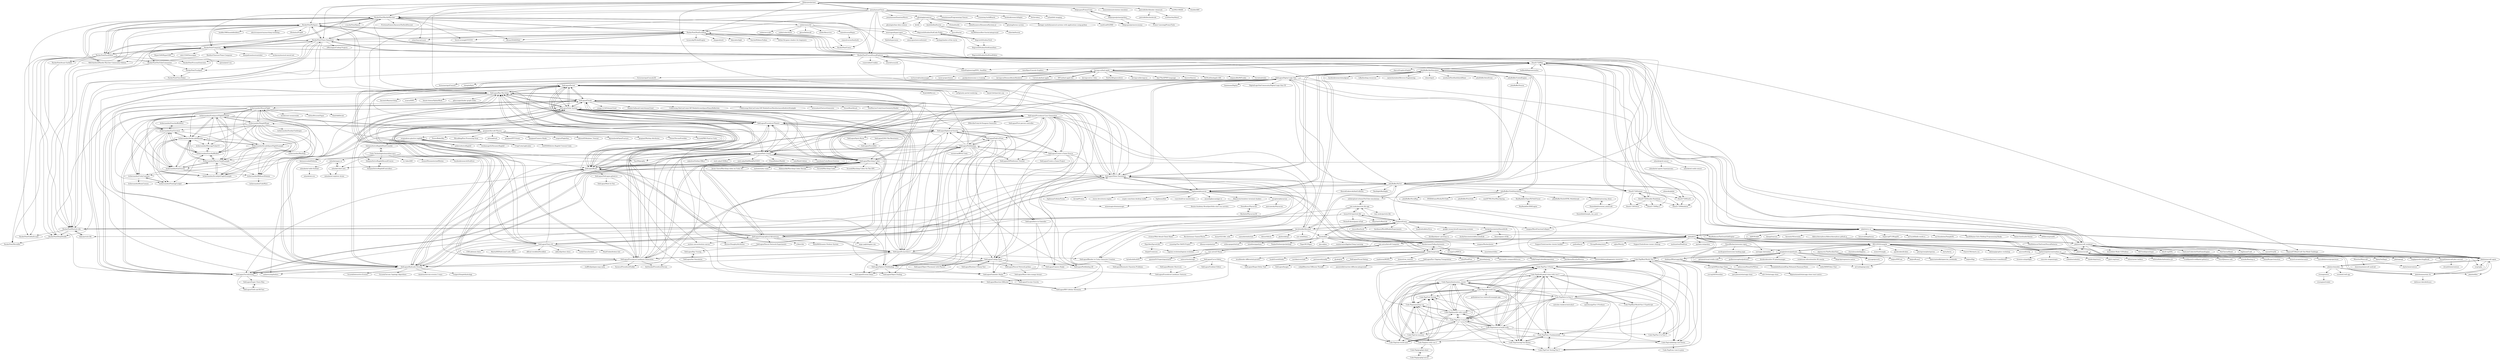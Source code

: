 digraph G {
"HackerPoet/MarbleMarcher" -> "HackerPoet/PySpace"
"HackerPoet/MarbleMarcher" -> "HackerPoet/NonEuclidean"
"HackerPoet/MarbleMarcher" -> "WAUthethird/Marble-Marcher-Community-Edition"
"HackerPoet/MarbleMarcher" -> "HackerPoet/Chaos-Equations"
"HackerPoet/MarbleMarcher" -> "HackerPoet/Composer"
"HackerPoet/MarbleMarcher" -> "HackerPoet/FractalSoundExplorer"
"HackerPoet/MarbleMarcher" -> "HackerPoet/Particle-Life"
"HackerPoet/MarbleMarcher" -> "ssloy/tinyraytracer" ["e"=1]
"HackerPoet/MarbleMarcher" -> "SebLague/Ray-Marching"
"HackerPoet/MarbleMarcher" -> "HackerPoet/FaceEditor"
"HackerPoet/MarbleMarcher" -> "TerryCavanagh/VVVVVV" ["e"=1]
"HackerPoet/MarbleMarcher" -> "cnlohr/noeuclid"
"HackerPoet/MarbleMarcher" -> "dfranx/SHADERed" ["e"=1]
"HackerPoet/MarbleMarcher" -> "FrictionalGames/AmnesiaTheDarkDescent" ["e"=1]
"HackerPoet/MarbleMarcher" -> "s-macke/VoxelSpace" ["e"=1]
"SebLague/Portals" -> "SebLague/Clouds"
"SebLague/Portals" -> "SebLague/Solar-System"
"SebLague/Portals" -> "SebLague/Boids"
"SebLague/Portals" -> "SebLague/Path-Creator"
"SebLague/Portals" -> "SebLague/Procedural-Planets"
"SebLague/Portals" -> "SebLague/Marching-Cubes"
"SebLague/Portals" -> "SebLague/Hydraulic-Erosion"
"SebLague/Portals" -> "SebLague/Terraforming"
"SebLague/Portals" -> "SebLague/Ray-Marching"
"SebLague/Portals" -> "pr0g/unity-portal-rendering" ["e"=1]
"SebLague/Portals" -> "daniel-ilett/portals-urp"
"SebLague/Portals" -> "Kink3d/kMirrors" ["e"=1]
"SebLague/Portals" -> "SebLague/Sphere-Pathfinding"
"SebLague/Portals" -> "SebLague/Coding-Game"
"SebLague/Portals" -> "SebLague/Procedural-Landmass-Generation"
"sam-astro/Astro8-Computer" -> "sam-astro/Z-Sharp"
"sam-astro/Astro8-Computer" -> "jdah/jdh-8"
"sam-astro/Astro8-Computer" -> "logisim-evolution/logisim-evolution" ["e"=1]
"sam-astro/Astro8-Computer" -> "byteduck/duckOS" ["e"=1]
"SebLague/Chess-AI" -> "SebLague/Digital-Logic-Sim"
"SebLague/Chess-AI" -> "SebLague/Slime-Simulation"
"SebLague/Chess-AI" -> "MartinMSPedersen/Crafty-Chess"
"SebLague/Chess-AI" -> "SebLague/Solar-System"
"SebLague/Chess-AI" -> "SebLague/Terraforming"
"SebLague/Chess-AI" -> "SebLague/Geographical-Adventures"
"SebLague/Chess-AI" -> "official-stockfish/Stockfish" ["e"=1]
"SebLague/Chess-AI" -> "SebLague/Ecosystem-2"
"SebLague/Chess-AI" -> "SebLague/Ray-Marching"
"SebLague/Chess-AI" -> "SebLague/Portals"
"SebLague/Chess-AI" -> "niklasf/python-chess" ["e"=1]
"SebLague/Chess-AI" -> "LeelaChessZero/lc0" ["e"=1]
"SebLague/Chess-AI" -> "SebLague/Boids"
"SebLague/Chess-AI" -> "ShailChoksi/lichess-bot" ["e"=1]
"SebLague/Chess-AI" -> "CSSLab/maia-chess" ["e"=1]
"jdah/tetris-os" -> "jdah/jdh-8"
"jdah/tetris-os" -> "jdah/minecraft-weekend"
"jdah/tetris-os" -> "skiftOS/skift" ["e"=1]
"jdah/tetris-os" -> "klange/toaruos" ["e"=1]
"jdah/tetris-os" -> "jdah/microcraft"
"jdah/tetris-os" -> "SerenityOS/serenity" ["e"=1]
"jdah/tetris-os" -> "benawad/dogehouse" ["e"=1]
"jdah/tetris-os" -> "RH12503/triangula"
"jdah/tetris-os" -> "Supercip971/WingOS" ["e"=1]
"jdah/tetris-os" -> "jdah/minecraft-again"
"jdah/tetris-os" -> "mTvare6/hello-world.rs" ["e"=1]
"jdah/tetris-os" -> "cia-foundation/TempleOS" ["e"=1]
"jdah/tetris-os" -> "laynH/Anime-Girls-Holding-Programming-Books" ["e"=1]
"jdah/tetris-os" -> "limine-bootloader/limine" ["e"=1]
"jdah/tetris-os" -> "n64decomp/sm64" ["e"=1]
"SebLague/Procedural-Planets" -> "SebLague/Solar-System"
"SebLague/Procedural-Planets" -> "SebLague/Procedural-Landmass-Generation"
"SebLague/Procedural-Planets" -> "SebLague/Clouds"
"SebLague/Procedural-Planets" -> "SebLague/Hydraulic-Erosion"
"SebLague/Procedural-Planets" -> "SebLague/Marching-Cubes"
"SebLague/Procedural-Planets" -> "SebLague/Sphere-Pathfinding"
"SebLague/Procedural-Planets" -> "SebLague/Ecosystem-2"
"SebLague/Procedural-Planets" -> "SebLague/Boids"
"SebLague/Procedural-Planets" -> "SebLague/Portals"
"SebLague/Procedural-Planets" -> "SebLague/Ray-Marching"
"SebLague/Procedural-Planets" -> "SebLague/Coding-Game"
"SebLague/Procedural-Planets" -> "SebLague/Path-Creator"
"SebLague/Procedural-Planets" -> "SebLague/Procedural-Cave-Generation"
"SebLague/Procedural-Planets" -> "SebLague/Spherical-Gravity"
"SebLague/Procedural-Planets" -> "SebLague/Terraforming"
"SebLague/Solar-System" -> "SebLague/Procedural-Planets"
"SebLague/Solar-System" -> "SebLague/Clouds"
"SebLague/Solar-System" -> "SebLague/Portals"
"SebLague/Solar-System" -> "SebLague/Terraforming"
"SebLague/Solar-System" -> "SebLague/Hydraulic-Erosion"
"SebLague/Solar-System" -> "SebLague/Boids"
"SebLague/Solar-System" -> "SebLague/Procedural-Landmass-Generation"
"SebLague/Solar-System" -> "SebLague/Path-Creator"
"SebLague/Solar-System" -> "SebLague/Marching-Cubes"
"SebLague/Solar-System" -> "SebLague/Ecosystem-2"
"SebLague/Solar-System" -> "SebLague/Ray-Marching"
"SebLague/Solar-System" -> "SebLague/Coding-Game"
"SebLague/Solar-System" -> "SebLague/Slime-Simulation"
"SebLague/Solar-System" -> "SebLague/Geographical-Adventures"
"SebLague/Solar-System" -> "SebLague/Procedural-Cave-Generation"
"SebLague/Digital-Logic-Sim" -> "SebLague/Geographical-Adventures"
"SebLague/Digital-Logic-Sim" -> "SebLague/Chess-AI"
"SebLague/Digital-Logic-Sim" -> "SebLague/Slime-Simulation"
"SebLague/Digital-Logic-Sim" -> "logisim-evolution/logisim-evolution" ["e"=1]
"SebLague/Digital-Logic-Sim" -> "motion-canvas/motion-canvas" ["e"=1]
"SebLague/Digital-Logic-Sim" -> "SebLague/Solar-System"
"SebLague/Digital-Logic-Sim" -> "jdah/minecraft-weekend"
"SebLague/Digital-Logic-Sim" -> "hneemann/Digital" ["e"=1]
"SebLague/Digital-Logic-Sim" -> "ange-yaghi/engine-sim" ["e"=1]
"SebLague/Digital-Logic-Sim" -> "jdah/jdh-8"
"SebLague/Digital-Logic-Sim" -> "DigitalLogicSimCommunity/Digital-Logic-Sim-CE"
"SebLague/Digital-Logic-Sim" -> "johnBuffer/AntSimulator"
"SebLague/Digital-Logic-Sim" -> "jdah/tetris-os"
"SebLague/Digital-Logic-Sim" -> "SebLague/Path-Creator"
"SebLague/Digital-Logic-Sim" -> "SebLague/Portals"
"johnBuffer/ClothSimulation" -> "johnBuffer/AntSimulator"
"johnBuffer/ClothSimulation" -> "Kameldieb/raytracing_demo"
"johnBuffer/ClothSimulation" -> "johnBuffer/NovaBug"
"johnBuffer/ClothSimulation" -> "Kameldieb/terminal_minecraft"
"johnBuffer/ClothSimulation" -> "NVIDIAGameWorks/NvCloth" ["e"=1]
"johnBuffer/ClothSimulation" -> "nilsberglund-orleans/YouTube-simulations"
"johnBuffer/ClothSimulation" -> "johnBuffer/Foucloids"
"johnBuffer/ClothSimulation" -> "sam007961/FastMassSpring" ["e"=1]
"johnBuffer/ClothSimulation" -> "BoyBaykiller/OpenTK-PathTracer"
"johnBuffer/ClothSimulation" -> "johnBuffer/VerletSFML-Multithread"
"davidrmiller/biosim4" -> "MaxRobinsonTheGreat/LifeEngine"
"davidrmiller/biosim4" -> "SebLague/Slime-Simulation"
"davidrmiller/biosim4" -> "riramar/Web-Attack-Cheat-Sheet" ["e"=1]
"davidrmiller/biosim4" -> "johnBuffer/AntSimulator"
"davidrmiller/biosim4" -> "Chakazul/Lenia"
"davidrmiller/biosim4" -> "jdah/jdh-8"
"davidrmiller/biosim4" -> "Revolutionary-Games/Thrive" ["e"=1]
"davidrmiller/biosim4" -> "SebLague/Geographical-Adventures"
"davidrmiller/biosim4" -> "chrxh/alien"
"davidrmiller/biosim4" -> "hunar4321/life_code" ["e"=1]
"davidrmiller/biosim4" -> "johnBuffer/NoCol"
"davidrmiller/biosim4" -> "samuelmtimbo/unit" ["e"=1]
"davidrmiller/biosim4" -> "tldraw/tldraw" ["e"=1]
"davidrmiller/biosim4" -> "phoboslab/qoi" ["e"=1]
"davidrmiller/biosim4" -> "saic-mdal/lama" ["e"=1]
"chrxh/alien" -> "Chakazul/Lenia"
"chrxh/alien" -> "Slackermanz/VulkanAutomata"
"chrxh/alien" -> "zzanehip/The-OldOS-Project" ["e"=1]
"chrxh/alien" -> "dfeneyrou/palanteer" ["e"=1]
"chrxh/alien" -> "willmcgugan/textual" ["e"=1]
"chrxh/alien" -> "maaslalani/slides" ["e"=1]
"chrxh/alien" -> "GollyGang/ready"
"chrxh/alien" -> "kubeflow/pipelines" ["e"=1]
"chrxh/alien" -> "ThakeeNathees/pocketlang" ["e"=1]
"chrxh/alien" -> "PaperMC/Paper" ["e"=1]
"chrxh/alien" -> "jina-ai/jina" ["e"=1]
"chrxh/alien" -> "maziarraissi/Applied-Deep-Learning" ["e"=1]
"chrxh/alien" -> "RH12503/triangula"
"chrxh/alien" -> "ShprAlex/SproutLife"
"chrxh/alien" -> "mxgmn/MarkovJunior" ["e"=1]
"hunar4321/particle-life" -> "tom-mohr/particle-life-app"
"hunar4321/particle-life" -> "NiclasEriksen/game-of-leif"
"hunar4321/particle-life" -> "HackerPoet/Particle-Life"
"hunar4321/particle-life" -> "Chakazul/Lenia"
"hunar4321/particle-life" -> "fnky/particle-life"
"hunar4321/particle-life" -> "MaartenGr/ReinLife"
"Chakazul/Lenia" -> "chrxh/alien"
"Chakazul/Lenia" -> "jasonwebb/morphogenesis-resources" ["e"=1]
"Chakazul/Lenia" -> "Slackermanz/VulkanAutomata"
"Chakazul/Lenia" -> "GollyGang/ready"
"Chakazul/Lenia" -> "hunar4321/particle-life"
"Chakazul/Lenia" -> "hundredrabbits/Orca" ["e"=1]
"Chakazul/Lenia" -> "HackerPoet/Particle-Life"
"Chakazul/Lenia" -> "duckythescientist/SmoothLife"
"Chakazul/Lenia" -> "tom-mohr/particle-life-app"
"Chakazul/Lenia" -> "tensorflow/lucid" ["e"=1]
"Chakazul/Lenia" -> "mxgmn/WaveFunctionCollapse" ["e"=1]
"Chakazul/Lenia" -> "google-research/self-organising-systems"
"Chakazul/Lenia" -> "hardmaru/WorldModelsExperiments" ["e"=1]
"Chakazul/Lenia" -> "davidrmiller/biosim4"
"Chakazul/Lenia" -> "mxgmn/MarkovJunior" ["e"=1]
"HackerPoet/NonEuclidean" -> "HackerPoet/MarbleMarcher"
"HackerPoet/NonEuclidean" -> "HackerPoet/PySpace"
"HackerPoet/NonEuclidean" -> "turanszkij/WickedEngine" ["e"=1]
"HackerPoet/NonEuclidean" -> "HackerPoet/Composer"
"HackerPoet/NonEuclidean" -> "mxgmn/WaveFunctionCollapse" ["e"=1]
"HackerPoet/NonEuclidean" -> "skypjack/entt" ["e"=1]
"HackerPoet/NonEuclidean" -> "dfranx/SHADERed" ["e"=1]
"HackerPoet/NonEuclidean" -> "bkaradzic/bgfx" ["e"=1]
"HackerPoet/NonEuclidean" -> "SaschaWillems/Vulkan" ["e"=1]
"HackerPoet/NonEuclidean" -> "lettier/3d-game-shaders-for-beginners" ["e"=1]
"HackerPoet/NonEuclidean" -> "raysan5/raylib" ["e"=1]
"HackerPoet/NonEuclidean" -> "TerryCavanagh/VVVVVV" ["e"=1]
"HackerPoet/NonEuclidean" -> "ssloy/tinyraytracer" ["e"=1]
"HackerPoet/NonEuclidean" -> "HackerPoet/Chaos-Equations"
"HackerPoet/NonEuclidean" -> "Hopson97/MineCraft-One-Week-Challenge" ["e"=1]
"HackerPoet/Particle-Life" -> "fnky/particle-life"
"HackerPoet/Particle-Life" -> "HackerPoet/Chaos-Equations"
"HackerPoet/Particle-Life" -> "HackerPoet/GoblinEscape"
"HackerPoet/Particle-Life" -> "HackerPoet/DeepDoodle"
"RegrowthStudios/SoACode-Public" -> "RegrowthStudios/Vorb"
"RegrowthStudios/SoACode-Public" -> "RegrowthStudios/SoAGameData"
"SebLague/Hydraulic-Erosion" -> "SebLague/Clouds"
"SebLague/Hydraulic-Erosion" -> "SebLague/Marching-Cubes"
"SebLague/Hydraulic-Erosion" -> "SebLague/Ray-Marching"
"SebLague/Hydraulic-Erosion" -> "SebLague/Procedural-Planets"
"SebLague/Hydraulic-Erosion" -> "SebLague/Path-Creator"
"SebLague/Hydraulic-Erosion" -> "SebLague/Procedural-Landmass-Generation"
"SebLague/Hydraulic-Erosion" -> "SebLague/Boids"
"SebLague/Hydraulic-Erosion" -> "SebLague/Solar-System"
"SebLague/Hydraulic-Erosion" -> "Scrawk/Terrain-Topology-Algorithms" ["e"=1]
"SebLague/Hydraulic-Erosion" -> "SebLague/Portals"
"SebLague/Hydraulic-Erosion" -> "dandrino/terrain-erosion-3-ways" ["e"=1]
"SebLague/Hydraulic-Erosion" -> "weigert/SimpleHydrology" ["e"=1]
"SebLague/Hydraulic-Erosion" -> "SebLague/Terraforming"
"SebLague/Hydraulic-Erosion" -> "radiatoryang/hedera" ["e"=1]
"SebLague/Hydraulic-Erosion" -> "Scrawk/Interactive-Erosion" ["e"=1]
"SebLague/Procedural-Landmass-Generation" -> "SebLague/Procedural-Cave-Generation"
"SebLague/Procedural-Landmass-Generation" -> "SebLague/Procedural-Planets"
"SebLague/Procedural-Landmass-Generation" -> "SebLague/Hydraulic-Erosion"
"SebLague/Procedural-Landmass-Generation" -> "SebLague/Marching-Cubes"
"SebLague/Procedural-Landmass-Generation" -> "Syomus/ProceduralToolkit" ["e"=1]
"SebLague/Procedural-Landmass-Generation" -> "SebLague/Clouds"
"SebLague/Procedural-Landmass-Generation" -> "SebLague/Solar-System"
"SebLague/Procedural-Landmass-Generation" -> "theSoenke/ProceduralTerrain" ["e"=1]
"SebLague/Procedural-Landmass-Generation" -> "SebLague/Pathfinding"
"SebLague/Procedural-Landmass-Generation" -> "staff0rd/polygon-map-unity" ["e"=1]
"SebLague/Procedural-Landmass-Generation" -> "SebLague/Field-of-View"
"SebLague/Procedural-Landmass-Generation" -> "SebLague/Ecosystem-2"
"SebLague/Procedural-Landmass-Generation" -> "SebLague/Portals"
"SebLague/Procedural-Landmass-Generation" -> "SebLague/Spherical-Gravity"
"SebLague/Procedural-Landmass-Generation" -> "SebLague/Path-Creator"
"SebLague/Ray-Marching" -> "SebLague/Marching-Cubes"
"SebLague/Ray-Marching" -> "SebLague/Clouds"
"SebLague/Ray-Marching" -> "SebLague/Hydraulic-Erosion"
"SebLague/Ray-Marching" -> "SebLague/Path-Creator"
"SebLague/Ray-Marching" -> "hecomi/uRaymarching" ["e"=1]
"SebLague/Ray-Marching" -> "SebLague/Boids"
"SebLague/Ray-Marching" -> "SebLague/Procedural-Planets"
"SebLague/Ray-Marching" -> "SebLague/Portals"
"SebLague/Ray-Marching" -> "xraxra/SDFr" ["e"=1]
"SebLague/Ray-Marching" -> "keenanwoodall/Deform" ["e"=1]
"SebLague/Ray-Marching" -> "benoit-dumas/SplineMesh" ["e"=1]
"SebLague/Ray-Marching" -> "SebLague/Slime-Simulation"
"SebLague/Ray-Marching" -> "radiatoryang/hedera" ["e"=1]
"SebLague/Ray-Marching" -> "gilescoope/shader-graph-nodes" ["e"=1]
"SebLague/Ray-Marching" -> "SebLague/Solar-System"
"Slackermanz/VulkanAutomata" -> "SebLague/MN-Cellular-Automata"
"Slackermanz/VulkanAutomata" -> "saraqael-m/MNCA"
"Slackermanz/VulkanAutomata" -> "GollyGang/ready"
"Slackermanz/VulkanAutomata" -> "fogleman/physarum"
"cnlohr/noeuclid" -> "rameshvarun/Dygra"
"cnlohr/noeuclid" -> "cnlohr/avrcraft" ["e"=1]
"cnlohr/noeuclid" -> "RegrowthStudios/SoACode-Public"
"cnlohr/noeuclid" -> "cnlohr/colorchord" ["e"=1]
"cnlohr/noeuclid" -> "HackerPoet/MarbleMarcher"
"cnlohr/noeuclid" -> "glouw/littlewolf" ["e"=1]
"cnlohr/noeuclid" -> "zenorogue/hyperrogue"
"cnlohr/noeuclid" -> "cnlohr/libsurvive" ["e"=1]
"fogleman/physarum" -> "SebLague/Slime-Simulation"
"fogleman/physarum" -> "mimemagicrb/mimemagic"
"fogleman/physarum" -> "Slackermanz/VulkanAutomata"
"fogleman/physarum" -> "nicoptere/physarum"
"fogleman/physarum" -> "fogleman/CellularForms"
"fogleman/physarum" -> "jasonwebb/morphogenesis-resources" ["e"=1]
"fogleman/physarum" -> "davepl/Primes" ["e"=1]
"fogleman/physarum" -> "storm-devs/storm-engine" ["e"=1]
"fogleman/physarum" -> "crypto-com/chain-desktop-wallet" ["e"=1]
"fogleman/physarum" -> "johnBuffer/AntSimulator"
"fogleman/physarum" -> "Hammster/windows-terminal-shaders"
"fogleman/physarum" -> "GollyGang/ready"
"fogleman/physarum" -> "fogleman/dlaf" ["e"=1]
"fogleman/physarum" -> "vueschool/vue-masterclass" ["e"=1]
"fogleman/physarum" -> "amandaghassaei/gpu-io" ["e"=1]
"tom-mohr/particle-life-app" -> "tom-mohr/particle-life"
"tom-mohr/particle-life-app" -> "hunar4321/particle-life"
"tom-mohr/particle-life-app" -> "Slackermanz/VulkanAutomata"
"tom-mohr/particle-life-app" -> "nilsberglund-orleans/YouTube-simulations"
"tom-mohr/particle-life-app" -> "HackerPoet/Particle-Life"
"zenorogue/hyperrogue" -> "Ralith/hypermine"
"zenorogue/hyperrogue" -> "zenorogue/newconformist"
"zenorogue/hyperrogue" -> "prolog/shadow-of-the-wyrm" ["e"=1]
"jdah/minecraft-weekend" -> "jdah/microcraft"
"jdah/minecraft-weekend" -> "jdah/jdh-8"
"jdah/minecraft-weekend" -> "jdah/tetris-os"
"jdah/minecraft-weekend" -> "jdah/minecraft-again"
"jdah/minecraft-weekend" -> "recp/cglm" ["e"=1]
"jdah/minecraft-weekend" -> "Hopson97/MineCraft-One-Week-Challenge" ["e"=1]
"jdah/minecraft-weekend" -> "libsdl-org/SDL" ["e"=1]
"jdah/minecraft-weekend" -> "OneLoneCoder/olcPixelGameEngine" ["e"=1]
"jdah/minecraft-weekend" -> "TheCherno/Hazel" ["e"=1]
"jdah/minecraft-weekend" -> "raysan5/raylib" ["e"=1]
"jdah/minecraft-weekend" -> "fogleman/Craft" ["e"=1]
"jdah/minecraft-weekend" -> "HackerPoet/NonEuclidean"
"jdah/minecraft-weekend" -> "Immediate-Mode-UI/Nuklear" ["e"=1]
"jdah/minecraft-weekend" -> "MrFrenik/gunslinger" ["e"=1]
"jdah/minecraft-weekend" -> "DinoZ1729/Ray"
"WAUthethird/Marble-Marcher-Community-Edition" -> "HackerPoet/MarbleMarcher"
"johnBuffer/NoCol" -> "johnBuffer/AntSimulator"
"johnBuffer/NoCol" -> "SebLague/Slime-Simulation"
"johnBuffer/NoCol" -> "HackerPoet/FractalSoundExplorer"
"johnBuffer/NoCol" -> "jdah/tetris-os"
"johnBuffer/NoCol" -> "DinoZ1729/Ray"
"johnBuffer/NoCol" -> "KonradLinkowski/AntiCollision"
"johnBuffer/NoCol" -> "SebLague/Geographical-Adventures"
"johnBuffer/NoCol" -> "johnBuffer/ClothSimulation"
"johnBuffer/NoCol" -> "davidrmiller/biosim4"
"johnBuffer/NoCol" -> "fogleman/physarum"
"johnBuffer/NoCol" -> "DinoZ1729/Galaxy"
"johnBuffer/NoCol" -> "HackerPoet/MarbleMarcher"
"johnBuffer/NoCol" -> "nextapps-de/winbox" ["e"=1]
"johnBuffer/NoCol" -> "flashlight/flashlight" ["e"=1]
"johnBuffer/NoCol" -> "SebLague/Digital-Logic-Sim"
"Hammster/windows-terminal-shaders" -> "mimemagicrb/mimemagic"
"Hammster/windows-terminal-shaders" -> "Kenzie-Academy-Brasil/portfolio-start-sua-carreira" ["e"=1]
"HackerPoet/PySpace" -> "HackerPoet/MarbleMarcher"
"HackerPoet/PySpace" -> "HackerPoet/Chaos-Equations"
"HackerPoet/PySpace" -> "HackerPoet/NonEuclidean"
"HackerPoet/PySpace" -> "HackerPoet/Composer"
"HackerPoet/PySpace" -> "HackerPoet/FaceEditor"
"HackerPoet/PySpace" -> "HackerPoet/FractalSoundExplorer"
"HackerPoet/PySpace" -> "SebLague/Ray-Marching"
"HackerPoet/PySpace" -> "HackerPoet/Particle-Life"
"HackerPoet/PySpace" -> "buddhi1980/mandelbulber2" ["e"=1]
"HackerPoet/PySpace" -> "WAUthethird/Marble-Marcher-Community-Edition"
"HackerPoet/PySpace" -> "electricsquare/raymarching-workshop" ["e"=1]
"HackerPoet/PySpace" -> "HackerPoet/Conics"
"HackerPoet/PySpace" -> "3Dickulus/FragM" ["e"=1]
"HackerPoet/PySpace" -> "HackerPoet/GoblinEscape"
"HackerPoet/PySpace" -> "HackerPoet/Trackpad"
"SebLague/Spherical-Gravity" -> "SebLague/Sphere-Pathfinding"
"SebLague/Spherical-Gravity" -> "SebLague/Object-Pooling"
"SebLague/Spherical-Gravity" -> "SebLague/Create-a-Game-Source"
"SebLague/Spherical-Gravity" -> "SebLague/Erosion-Demo"
"SebLague/Spherical-Gravity" -> "SebLague/Spirit-Rover"
"SebLague/Spherical-Gravity" -> "SebLague/Field-of-View"
"SebLague/Spherical-Gravity" -> "SebLague/Gamedev-Maths"
"Tvtig/UnityLightsaber" -> "sergioabreu-g/active-ragdolls"
"yuvraj24/WhatsApp-Clone" -> "alii13/whatsapp-clone"
"yuvraj24/WhatsApp-Clone" -> "filipenatanael/whatsapp-clone-react-native"
"yuvraj24/WhatsApp-Clone" -> "yuvraj24/EStoreline"
"yuvraj24/WhatsApp-Clone" -> "joel-jaimon/whatsapp-clone"
"Code-Pop/Real-World_Vue-3" -> "Code-Pop/Vue-3-Forms"
"Code-Pop/Real-World_Vue-3" -> "Code-Pop/Vuex_Fundamentals"
"Code-Pop/Real-World_Vue-3" -> "Code-Pop/Touring-Vue-Router"
"Code-Pop/Real-World_Vue-3" -> "Code-Pop/Unit-Testing-Vue-3"
"Code-Pop/Real-World_Vue-3" -> "Code-Pop/validating-vue3-forms"
"Code-Pop/Real-World_Vue-3" -> "Code-Pop/Intro-to-Vue-3"
"Code-Pop/Real-World_Vue-3" -> "Code-Pop/Vue-2-to-Vue-3"
"Code-Pop/Real-World_Vue-3" -> "Code-Pop/real-world-vue"
"Code-Pop/Real-World_Vue-3" -> "Code-Pop/animating-vue"
"jdah/minecraft-again" -> "jdah/jdh-8"
"jdah/minecraft-again" -> "jdah/microcraft"
"jdah/minecraft-again" -> "jdah/minecraft-weekend"
"jdah/minecraft-again" -> "jdah/archimedes"
"jdah/minecraft-again" -> "jdah/doomenstein-3d"
"jdah/minecraft-again" -> "jdah/dotfiles"
"jdah/minecraft-again" -> "jdah/tetris-os"
"jdah/minecraft-again" -> "recp/cglm" ["e"=1]
"DinoZ1729/Ray" -> "DinoZ1729/Galaxy"
"DinoZ1729/Ray" -> "DinoZ1729/Ray-2"
"DinoZ1729/Ray" -> "DinoZ1729/Double-Pendulum"
"DinoZ1729/Ray" -> "DinoZ1729/Renderer"
"DinoZ1729/Ray" -> "DinoZ1729/Earth"
"DinoZ1729/Ray" -> "jdah/minecraft-weekend"
"DinoZ1729/Ray" -> "bullhe4d/bigwatermelon" ["e"=1]
"DinoZ1729/Ray" -> "jdah/tetris-os"
"DinoZ1729/Ray" -> "johnBuffer/AntSimulator"
"DinoZ1729/Ray" -> "GameEngineering/EP01_SandSim" ["e"=1]
"DinoZ1729/Ray" -> "interl0per/Console-Graphics"
"DinoZ1729/Ray" -> "ckarcz/GraphicsEngine"
"DinoZ1729/Ray" -> "HackerPoet/FractalSoundExplorer"
"DinoZ1729/Ray" -> "turtiustrek/taskmanager"
"DinoZ1729/Ray" -> "kevinjycui/bad-apple"
"kevinjycui/bad-apple" -> "kevinjycui/DesmosBezierRenderer"
"kevinjycui/bad-apple" -> "CalvinLoke/bad-apple"
"kevinjycui/bad-apple" -> "NPCat/bad-apple-bot"
"kevinjycui/bad-apple" -> "kevinjycui/css-video"
"kevinjycui/bad-apple" -> "TheDarkBug/uwufetch" ["e"=1]
"kevinjycui/bad-apple" -> "kevinjycui/kevinjycui"
"kevinjycui/bad-apple" -> "Spu7Nix/SPWN-language" ["e"=1]
"kevinjycui/bad-apple" -> "Quaver/Quaver" ["e"=1]
"kevinjycui/bad-apple" -> "fb39ca4/badapple-ti84"
"kevinjycui/bad-apple" -> "ninjamuffin99/Funkin" ["e"=1]
"kevinjycui/bad-apple" -> "DinoZ1729/Ray"
"kevinjycui/bad-apple" -> "Gorialis/jishaku" ["e"=1]
"kevinjycui/bad-apple" -> "turtiustrek/taskmanager"
"kevinjycui/bad-apple" -> "taisei-project/taisei" ["e"=1]
"kevinjycui/bad-apple" -> "goodjack/awesome-cs-training" ["e"=1]
"SebLague/Marching-Cubes" -> "SebLague/Ray-Marching"
"SebLague/Marching-Cubes" -> "Eldemarkki/Marching-Cubes-Terrain" ["e"=1]
"SebLague/Marching-Cubes" -> "SebLague/Clouds"
"SebLague/Marching-Cubes" -> "Scrawk/Marching-Cubes" ["e"=1]
"SebLague/Marching-Cubes" -> "SebLague/Hydraulic-Erosion"
"SebLague/Marching-Cubes" -> "SebLague/Boids"
"SebLague/Marching-Cubes" -> "SebLague/Terraforming"
"SebLague/Marching-Cubes" -> "SebLague/Path-Creator"
"SebLague/Marching-Cubes" -> "SebLague/Procedural-Planets"
"SebLague/Marching-Cubes" -> "SebLague/Procedural-Landmass-Generation"
"SebLague/Marching-Cubes" -> "Scrawk/Marching-Cubes-On-The-GPU" ["e"=1]
"SebLague/Marching-Cubes" -> "Javier-Garzo/Marching-cubes-on-Unity-3D" ["e"=1]
"SebLague/Marching-Cubes" -> "SebLague/Portals"
"SebLague/Marching-Cubes" -> "mattatz/unity-voxel" ["e"=1]
"SebLague/Marching-Cubes" -> "theSoenke/ProceduralTerrain" ["e"=1]
"SebLague/Geographical-Adventures" -> "SebLague/Digital-Logic-Sim"
"SebLague/Geographical-Adventures" -> "SebLague/Solar-System"
"SebLague/Geographical-Adventures" -> "SebLague/Path-Creator"
"SebLague/Geographical-Adventures" -> "SebLague/Neural-Network-Experiments"
"SebLague/Geographical-Adventures" -> "SebLague/Slime-Simulation"
"SebLague/Geographical-Adventures" -> "SebLague/Chess-AI"
"SebLague/Geographical-Adventures" -> "ange-yaghi/engine-sim" ["e"=1]
"SebLague/Geographical-Adventures" -> "SebLague/Procedural-Planets"
"SebLague/Geographical-Adventures" -> "SebLague/Ray-Marching"
"SebLague/Geographical-Adventures" -> "motion-canvas/motion-canvas" ["e"=1]
"SebLague/Geographical-Adventures" -> "knela96/Dynamic-Parkour-System" ["e"=1]
"SebLague/Geographical-Adventures" -> "SebLague/Marching-Cubes"
"SebLague/Geographical-Adventures" -> "dbrizov/NaughtyAttributes" ["e"=1]
"SebLague/Geographical-Adventures" -> "o3de/o3de" ["e"=1]
"SebLague/Geographical-Adventures" -> "johnBuffer/NoCol"
"johnBuffer/AntSimulator" -> "SebLague/Slime-Simulation"
"johnBuffer/AntSimulator" -> "johnBuffer/NoCol"
"johnBuffer/AntSimulator" -> "johnBuffer/ClothSimulation"
"johnBuffer/AntSimulator" -> "facebookresearch/madgrad" ["e"=1]
"johnBuffer/AntSimulator" -> "fogleman/physarum"
"johnBuffer/AntSimulator" -> "Lifka/hacking-resources" ["e"=1]
"johnBuffer/AntSimulator" -> "jdah/tetris-os"
"johnBuffer/AntSimulator" -> "mytechnotalent/Reverse-Engineering" ["e"=1]
"johnBuffer/AntSimulator" -> "johnBuffer/UnitedEngine"
"johnBuffer/AntSimulator" -> "DinoZ1729/Ray"
"johnBuffer/AntSimulator" -> "climech/grit" ["e"=1]
"johnBuffer/AntSimulator" -> "SebLague/Digital-Logic-Sim"
"johnBuffer/AntSimulator" -> "davidrmiller/biosim4"
"johnBuffer/AntSimulator" -> "nicehash/NiceHashQuickMiner" ["e"=1]
"johnBuffer/AntSimulator" -> "johnBuffer/AutoDrone"
"SebLague/Clouds" -> "yangrc1234/VolumeCloud" ["e"=1]
"SebLague/Clouds" -> "ShaderFallback/UnityVolumeCloud" ["e"=1]
"SebLague/Clouds" -> "SebLague/Hydraulic-Erosion"
"SebLague/Clouds" -> "SebLague/Marching-Cubes"
"SebLague/Clouds" -> "SebLague/Boids"
"SebLague/Clouds" -> "SebLague/Procedural-Planets"
"SebLague/Clouds" -> "SebLague/Ray-Marching"
"SebLague/Clouds" -> "SebLague/Portals"
"SebLague/Clouds" -> "ColinLeung-NiloCat/UnityURP-MobileScreenSpacePlanarReflection" ["e"=1]
"SebLague/Clouds" -> "ColinLeung-NiloCat/UnityURP-MobileDrawMeshInstancedIndirectExample" ["e"=1]
"SebLague/Clouds" -> "brihernandez/MouseFlight"
"SebLague/Clouds" -> "mtwoodard/TextureGenerator" ["e"=1]
"SebLague/Clouds" -> "SebLague/Solar-System"
"SebLague/Clouds" -> "Verasl/BoatAttack" ["e"=1]
"SebLague/Clouds" -> "IronWarrior/UnityGrassGeometryShader" ["e"=1]
"BoyBaykiller/IDKEngine" -> "BoyBaykiller/OpenTK-PathTracer"
"jonnyhyman/Chaos" -> "jonnyhyman/QuantumWaves"
"jonnyhyman/Chaos" -> "gboeing/pynamical"
"jonnyhyman/Chaos" -> "jonnyhyman/Programming-Classes"
"jonnyhyman/Chaos" -> "Chakazul/Lenia"
"jonnyhyman/Chaos" -> "HackerPoet/Chaos-Equations"
"jonnyhyman/Chaos" -> "HackerPoet/Conics"
"jonnyhyman/Chaos" -> "HackerPoet/MarbleMarcher"
"jonnyhyman/Chaos" -> "yuanming-hu/difftaichi" ["e"=1]
"jonnyhyman/Chaos" -> "facebookresearch/hiplot" ["e"=1]
"jonnyhyman/Chaos" -> "Helpsypoo/primer"
"jonnyhyman/Chaos" -> "3b1b/videos" ["e"=1]
"jonnyhyman/Chaos" -> "achael/eht-imaging" ["e"=1]
"jonnyhyman/Chaos" -> "HackerPoet/FractalSoundExplorer"
"jonnyhyman/Chaos" -> "HackerPoet/NonEuclidean"
"jonnyhyman/Chaos" -> "HackerPoet/Composer"
"NPCat/bad-apple-bot" -> "kevinjycui/bad-apple"
"Helpsypoo/primerpython" -> "Helpsypoo/PrimerUnity"
"Helpsypoo/primerpython" -> "Helpsypoo/primereconomy"
"Helpsypoo/primerpython" -> "Primer-Learning/PrimerTools"
"jdah/jdh-8" -> "logisim-evolution/logisim-evolution" ["e"=1]
"jdah/jdh-8" -> "jdah/minecraft-again"
"jdah/jdh-8" -> "jdah/minecraft-weekend"
"jdah/jdh-8" -> "jdah/tetris-os"
"jdah/jdh-8" -> "jdah/microcraft"
"jdah/jdh-8" -> "jdah/archimedes"
"jdah/jdh-8" -> "sam-astro/Astro8-Computer"
"jdah/jdh-8" -> "sqfmi/Watchy" ["e"=1]
"jdah/jdh-8" -> "SupportTools/drone-runner-cleanup" ["e"=1]
"jdah/jdh-8" -> "mattmattox/DiskScan" ["e"=1]
"jdah/jdh-8" -> "opsdata-io/opsdata" ["e"=1]
"jdah/jdh-8" -> "SupportTools/rancher-cluster-builder" ["e"=1]
"jdah/jdh-8" -> "cjellick/karat" ["e"=1]
"jdah/jdh-8" -> "jdah/doomenstein-3d"
"jdah/jdh-8" -> "StrongMonkey/stern" ["e"=1]
"GollyGang/ready" -> "pmneila/jsexp"
"GollyGang/ready" -> "jasonwebb/morphogenesis-resources" ["e"=1]
"GollyGang/ready" -> "alessandro-zomparelli/tissue" ["e"=1]
"GollyGang/ready" -> "GollyGang/ruletablerepository"
"GollyGang/ready" -> "jhorikawa/HoudiniHowtos" ["e"=1]
"GollyGang/ready" -> "Slackermanz/VulkanAutomata"
"GollyGang/ready" -> "inca/blender-differential-growth" ["e"=1]
"GollyGang/ready" -> "hsab/GrowthNodes" ["e"=1]
"GollyGang/ready" -> "nortikin/sverchok" ["e"=1]
"GollyGang/ready" -> "portsmouth/snelly" ["e"=1]
"GollyGang/ready" -> "qLab/qLib" ["e"=1]
"GollyGang/ready" -> "toadstorm/MOPS" ["e"=1]
"GollyGang/ready" -> "jtomori/vex_tutorial" ["e"=1]
"GollyGang/ready" -> "mxsage/growth"
"GollyGang/ready" -> "diwi/PixelFlow" ["e"=1]
"google-research/self-organising-systems" -> "distillpub/post--growing-ca"
"SebLague/Ecosystem-2" -> "SebLague/Procedural-Planets"
"SebLague/Ecosystem-2" -> "SebLague/Boids"
"SebLague/Ecosystem-2" -> "SebLague/Sphere-Pathfinding"
"SebLague/Ecosystem-2" -> "SebLague/Clouds"
"SebLague/Ecosystem-2" -> "SebLague/Procedural-Landmass-Generation"
"SebLague/Ecosystem-2" -> "SebLague/Neural-Network-python"
"SebLague/Ecosystem-2" -> "SebLague/Marching-Cubes"
"SebLague/Ecosystem-2" -> "SebLague/Coding-Game"
"SebLague/Ecosystem-2" -> "SebLague/Hydraulic-Erosion"
"SebLague/Ecosystem-2" -> "SebLague/Solar-System"
"SebLague/Ecosystem-2" -> "SebLague/Pathfinding"
"SebLague/Ecosystem-2" -> "SebLague/Erosion-Demo"
"SebLague/Ecosystem-2" -> "SebLague/Spherical-Gravity"
"SebLague/Ecosystem-2" -> "SebLague/Blender-to-Unity-Character-Creation"
"SebLague/Ecosystem-2" -> "SebLague/Procedural-Cave-Generation"
"SebLague/Spirit-Rover" -> "SebLague/Swordfish"
"RH12503/triangula" -> "josepholiveira/podcastr"
"RH12503/triangula" -> "openvinotoolkit/openvino_notebooks" ["e"=1]
"RH12503/triangula" -> "ml-tooling/opyrator" ["e"=1]
"RH12503/triangula" -> "nextapps-de/winbox" ["e"=1]
"RH12503/triangula" -> "microsoft/wslg" ["e"=1]
"RH12503/triangula" -> "charmbracelet/lipgloss" ["e"=1]
"RH12503/triangula" -> "jdah/tetris-os"
"RH12503/triangula" -> "esimov/triangle" ["e"=1]
"RH12503/triangula" -> "openkraken/kraken" ["e"=1]
"RH12503/triangula" -> "photoprism/photoprism" ["e"=1]
"RH12503/triangula" -> "berty/berty" ["e"=1]
"RH12503/triangula" -> "maaslalani/slides" ["e"=1]
"RH12503/triangula" -> "katherinepeterson/readme.so"
"RH12503/triangula" -> "ChartsCSS/charts.css" ["e"=1]
"RH12503/triangula" -> "ekzhang/graphics-workshop" ["e"=1]
"johnBuffer/UnitedEngine" -> "johnBuffer/Swarm"
"Kameldieb/raytracing_demo" -> "Kameldieb/terminal_minecraft"
"Kameldieb/raytracing_demo" -> "Kameldieb/temple_run_ascii"
"rameshvarun/Dygra" -> "rameshvarun/Azathoth"
"interl0per/Console-Graphics" -> "Victormeriqui/Console3D"
"algomystic/TheParallaxView" -> "mxsage/growth"
"algomystic/TheParallaxView" -> "keijiro/NNCam" ["e"=1]
"algomystic/TheParallaxView" -> "keijiro/Rcam2" ["e"=1]
"algomystic/TheParallaxView" -> "keijiro/Ngx" ["e"=1]
"HackerPoet/Composer" -> "HackerPoet/FaceEditor"
"HackerPoet/Composer" -> "HackerPoet/MarbleMarcher"
"HackerPoet/Composer" -> "HackerPoet/Chaos-Equations"
"HackerPoet/Composer" -> "HackerPoet/PySpace"
"HackerPoet/Composer" -> "HackerPoet/Particle-Life"
"HackerPoet/Composer" -> "HackerPoet/NonEuclidean"
"HackerPoet/Composer" -> "HackerPoet/Avant-Garfield"
"HackerPoet/Composer" -> "HackerPoet/YouTubeCommenter"
"HackerPoet/Composer" -> "HackerPoet/DeepDoodle"
"HackerPoet/Composer" -> "salu133445/musegan" ["e"=1]
"HackerPoet/Composer" -> "HackerPoet/FractalSoundExplorer"
"HackerPoet/Composer" -> "Skuldur/Classical-Piano-Composer" ["e"=1]
"HackerPoet/Composer" -> "HyperGAN/HyperGAN"
"HackerPoet/Composer" -> "bearpelican/musicautobot" ["e"=1]
"HackerPoet/Composer" -> "mcleavey/musical-neural-net" ["e"=1]
"SebLague/Coding-Game" -> "SebLague/Runtime-CSharp-Test"
"SebLague/Coding-Game" -> "SebLague/Gamedev-Maths"
"SebLague/Coding-Game" -> "SebLague/Camera-Shake"
"SebLague/Coding-Game" -> "SebLague/Pathfinding-2D"
"SebLague/Coding-Game" -> "SebLague/Sphere-Pathfinding"
"SebLague/Coding-Game" -> "SebLague/Erosion-Demo"
"SebLague/Coding-Game" -> "SebLague/Object-Placement-with-Physics"
"SebLague/Coding-Game" -> "SebLague/Neural-Network-python"
"SebLague/Runtime-CSharp-Test" -> "SebLague/Coding-Game"
"duckythescientist/obfuscatedLife" -> "duckythescientist/SmoothLife"
"jdah/archimedes" -> "jdah/minecraft-again"
"jdah/archimedes" -> "jdah/jdh-8"
"jdah/archimedes" -> "jdah/doomenstein-3d"
"jdah/archimedes" -> "irisengine/iris"
"jdah/archimedes" -> "jdah/dotfiles"
"jdah/archimedes" -> "veselink1/refl-cpp" ["e"=1]
"Code-Pop/real-world-vue" -> "Code-Pop/authentication_course"
"Code-Pop/real-world-vue" -> "Code-Pop/watch-us-build-trello"
"Code-Pop/real-world-vue" -> "Code-Pop/vue-mastery"
"Code-Pop/real-world-vue" -> "Code-Pop/beautify-with-vuetify"
"Code-Pop/real-world-vue" -> "Code-Pop/real-world-nuxt"
"Code-Pop/real-world-vue" -> "Code-Pop/animating-vue"
"Code-Pop/real-world-vue" -> "Code-Pop/Real-World_Vue-3"
"Code-Pop/real-world-vue" -> "Code-Pop/vue-3-reactivity"
"Code-Pop/real-world-vue" -> "Code-Pop/Unit-Testing"
"Code-Pop/real-world-vue" -> "Code-Pop/Vue-3-Forms"
"Code-Pop/real-world-vue" -> "Code-Pop/Intro-to-Vue-3"
"Code-Pop/real-world-vue" -> "Code-Pop/build-gmail-clone-with-vue-3"
"Code-Pop/real-world-vue" -> "gothinkster/vue-realworld-example-app" ["e"=1]
"Code-Pop/real-world-vue" -> "Code-Pop/Vue-2-to-Vue-3"
"Code-Pop/real-world-vue" -> "Code-Pop/Vuex_Fundamentals"
"irisengine/iris" -> "irisengine/trinket"
"HackerPoet/FractalSoundExplorer" -> "HackerPoet/MarbleMarcher"
"HackerPoet/FractalSoundExplorer" -> "HackerPoet/PySpace"
"HackerPoet/FractalSoundExplorer" -> "HackerPoet/Composer"
"HackerPoet/FractalSoundExplorer" -> "HackerPoet/Chaos-Equations"
"HackerPoet/FractalSoundExplorer" -> "HackerPoet/NonEuclidean"
"HackerPoet/FractalSoundExplorer" -> "johnBuffer/NoCol"
"HackerPoet/FractalSoundExplorer" -> "DinoZ1729/Ray"
"HackerPoet/FractalSoundExplorer" -> "HackerPoet/Particle-Life"
"HackerPoet/FractalSoundExplorer" -> "fogleman/physarum"
"HackerPoet/FractalSoundExplorer" -> "SebLague/Slime-Simulation"
"HackerPoet/FractalSoundExplorer" -> "runestubbe/Crinkler" ["e"=1]
"HackerPoet/FractalSoundExplorer" -> "WAUthethird/Marble-Marcher-Community-Edition"
"HackerPoet/FractalSoundExplorer" -> "GameEngineering/EP01_SandSim" ["e"=1]
"HackerPoet/FractalSoundExplorer" -> "jdah/tetris-os"
"HackerPoet/FractalSoundExplorer" -> "mtytel/cursynth" ["e"=1]
"Code-Pop/build-gmail-clone-with-vue-3" -> "Code-Pop/watch-us-build-trello"
"Code-Pop/build-gmail-clone-with-vue-3" -> "Code-Pop/Vue-3-Forms"
"Code-Pop/build-gmail-clone-with-vue-3" -> "Code-Pop/Vuex_Fundamentals"
"Code-Pop/build-gmail-clone-with-vue-3" -> "Code-Pop/validating-vue3-forms"
"Code-Pop/build-gmail-clone-with-vue-3" -> "Code-Pop/Real-World-Vue-3-TypeScript"
"Code-Pop/build-gmail-clone-with-vue-3" -> "Code-Pop/Vue-2-to-Vue-3"
"Code-Pop/build-gmail-clone-with-vue-3" -> "Code-Pop/vue-3-reactivity"
"Code-Pop/build-gmail-clone-with-vue-3" -> "Code-Pop/pwa-with-vue-3"
"Code-Pop/build-gmail-clone-with-vue-3" -> "Code-Pop/authentication_course"
"Code-Pop/build-gmail-clone-with-vue-3" -> "Code-Pop/Touring-Vue-Router"
"SebLague/Path-Creator" -> "keenanwoodall/Deform" ["e"=1]
"SebLague/Path-Creator" -> "dbrizov/NaughtyAttributes" ["e"=1]
"SebLague/Path-Creator" -> "Tayx94/graphy" ["e"=1]
"SebLague/Path-Creator" -> "SebLague/Hydraulic-Erosion"
"SebLague/Path-Creator" -> "SebLague/Ray-Marching"
"SebLague/Path-Creator" -> "zalo/MathUtilities" ["e"=1]
"SebLague/Path-Creator" -> "Syomus/ProceduralToolkit" ["e"=1]
"SebLague/Path-Creator" -> "yasirkula/UnityBezierSolution" ["e"=1]
"SebLague/Path-Creator" -> "cakeslice/Outline-Effect" ["e"=1]
"SebLague/Path-Creator" -> "mob-sakai/UIEffect" ["e"=1]
"SebLague/Path-Creator" -> "SebLague/Marching-Cubes"
"SebLague/Path-Creator" -> "radiatoryang/hedera" ["e"=1]
"SebLague/Path-Creator" -> "mob-sakai/SoftMaskForUGUI" ["e"=1]
"SebLague/Path-Creator" -> "FreyaHolmer/Mathfs" ["e"=1]
"SebLague/Path-Creator" -> "SebLague/Clouds"
"Kameldieb/terminal_minecraft" -> "Kameldieb/temple_run_ascii"
"Kameldieb/terminal_minecraft" -> "Kameldieb/raytracing_demo"
"HyperGAN/HyperGAN" -> "openai/pixel-cnn" ["e"=1]
"pmneila/jsexp" -> "GollyGang/ready"
"pmneila/jsexp" -> "colejd/Reaction-Diffusion-ThreeJS"
"pmneila/jsexp" -> "jasonwebb/reaction-diffusion-playground"
"DinoZ1729/Galaxy" -> "DinoZ1729/Double-Pendulum"
"DinoZ1729/Galaxy" -> "DinoZ1729/Ray"
"DinoZ1729/Galaxy" -> "DinoZ1729/Ray-2"
"DinoZ1729/Galaxy" -> "DinoZ1729/Tetris"
"DinoZ1729/Galaxy" -> "DinoZ1729/Renderer"
"DinoZ1729/Galaxy" -> "DinoZ1729/Earth"
"HackerPoet/DeepDoodle" -> "HackerPoet/MovieBot"
"HackerPoet/YouTubeCommenter" -> "HackerPoet/DeepDoodle"
"HackerPoet/YouTubeCommenter" -> "HackerPoet/ClassMaker"
"HackerPoet/YouTubeCommenter" -> "HackerPoet/Trackpad"
"turtiustrek/taskmanager" -> "sheepla/fzpac" ["e"=1]
"fnky/particle-life" -> "HackerPoet/Particle-Life"
"kevinjycui/DesmosBezierRenderer" -> "kevinjycui/bad-apple"
"SebLague/Cloth-and-IK-Test" -> "SebLague/Super-Chore-Man"
"SebLague/Intro-to-Gamedev" -> "SebLague/Camera-Shake"
"SebLague/Intro-to-Gamedev" -> "SebLague/Gamedev-Maths"
"MaxRobinsonTheGreat/LifeEngine" -> "MaxRobinsonTheGreat/NeuralPatterns"
"sam-astro/Z-Sharp" -> "sam-astro/Astro8-Computer"
"sam-astro/Z-Sharp" -> "byteduck/duckOS" ["e"=1]
"sam-astro/Z-Sharp" -> "natecurtiss/mirage"
"sam-astro/Z-Sharp" -> "jdah/jdh-8"
"sam-astro/Z-Sharp" -> "opuntiaOS-Project/opuntiaOS" ["e"=1]
"SebLague/Slime-Simulation" -> "fogleman/physarum"
"SebLague/Slime-Simulation" -> "SebLague/Ray-Marching"
"SebLague/Slime-Simulation" -> "johnBuffer/AntSimulator"
"SebLague/Slime-Simulation" -> "SebLague/Boids"
"SebLague/Slime-Simulation" -> "SebLague/Terraforming"
"SebLague/Slime-Simulation" -> "SebLague/Chess-AI"
"SebLague/Slime-Simulation" -> "SebLague/Solar-System"
"SebLague/Slime-Simulation" -> "SebLague/MN-Cellular-Automata"
"SebLague/Slime-Simulation" -> "SebLague/Digital-Logic-Sim"
"SebLague/Slime-Simulation" -> "SebLague/Reaction-Diffusion"
"SebLague/Slime-Simulation" -> "SebLague/Clouds"
"SebLague/Slime-Simulation" -> "SebLague/Hydraulic-Erosion"
"SebLague/Slime-Simulation" -> "johnBuffer/NoCol"
"SebLague/Slime-Simulation" -> "SebLague/Path-Creator"
"SebLague/Slime-Simulation" -> "SebLague/Portals"
"aladinyo/WhatsappyApp" -> "josepholiveira/podcastr"
"aladinyo/WhatsappyApp" -> "yuvraj24/WhatsApp-Clone"
"aladinyo/WhatsappyApp" -> "ml-tooling/opyrator" ["e"=1]
"aladinyo/WhatsappyApp" -> "juliourena/SharpNoPSExec" ["e"=1]
"aladinyo/WhatsappyApp" -> "Emadabdelhamied/Eng-Mohamed-Hammad-Posts" ["e"=1]
"aladinyo/WhatsappyApp" -> "mihir0699/Video-Chat" ["e"=1]
"josepholiveira/podcastr" -> "RH12503/triangula"
"josepholiveira/podcastr" -> "guilhermecapitao/podcastr"
"josepholiveira/podcastr" -> "birobirobiro/nlw-05-plantmanager"
"josepholiveira/podcastr" -> "openvinotoolkit/openvino_notebooks" ["e"=1]
"josepholiveira/podcastr" -> "rocketseat-education/nlw-06-reactjs" ["e"=1]
"josepholiveira/podcastr" -> "aladinyo/WhatsappyApp"
"josepholiveira/podcastr" -> "Code-Pop/Real-World_Vue-3"
"josepholiveira/podcastr" -> "diego3g/responsive-native" ["e"=1]
"josepholiveira/podcastr" -> "getomni/visual-studio-code" ["e"=1]
"josepholiveira/podcastr" -> "ml-tooling/opyrator" ["e"=1]
"katherinepeterson/readme.so" -> "RH12503/triangula"
"katherinepeterson/readme.so" -> "sdras/career-ladders" ["e"=1]
"katherinepeterson/readme.so" -> "tailwindlabs/tailwindcss-jit" ["e"=1]
"katherinepeterson/readme.so" -> "vivek9patel/vivek9patel.github.io" ["e"=1]
"katherinepeterson/readme.so" -> "PuruVJ/macos-web" ["e"=1]
"katherinepeterson/readme.so" -> "atomiks/floating-ui" ["e"=1]
"katherinepeterson/readme.so" -> "JonnyBurger/remotion" ["e"=1]
"katherinepeterson/readme.so" -> "laravel-arcanist/arcanist" ["e"=1]
"katherinepeterson/readme.so" -> "saurabhdaware/projectman" ["e"=1]
"katherinepeterson/readme.so" -> "burhanuday/react-transliterate" ["e"=1]
"katherinepeterson/readme.so" -> "livewire-ui/spotlight" ["e"=1]
"katherinepeterson/readme.so" -> "concrete-utopia/utopia" ["e"=1]
"katherinepeterson/readme.so" -> "calendso/calendso" ["e"=1]
"katherinepeterson/readme.so" -> "thedevdojo/wave" ["e"=1]
"katherinepeterson/readme.so" -> "geist-org/react" ["e"=1]
"RegrowthStudios/Vorb" -> "RegrowthStudios/SoAGameData"
"RegrowthStudios/Vorb" -> "RegrowthStudios/SoACode-Public"
"Helpsypoo/PrimerUnity" -> "Helpsypoo/primerpython"
"Helpsypoo/PrimerUnity" -> "Helpsypoo/primereconomy"
"HackerPoet/FaceEditor" -> "HackerPoet/DeepDoodle"
"HackerPoet/FaceEditor" -> "HackerPoet/Composer"
"HackerPoet/FaceEditor" -> "HackerPoet/FursonaGenerator"
"HackerPoet/FaceEditor" -> "HackerPoet/Avant-Garfield"
"HackerPoet/FaceEditor" -> "HackerPoet/GoblinEscape"
"HackerPoet/FaceEditor" -> "HackerPoet/PySpace"
"HackerPoet/FaceEditor" -> "HackerPoet/MovieBot"
"HackerPoet/FaceEditor" -> "HackerPoet/YouTubeCommenter"
"HackerPoet/FaceEditor" -> "HackerPoet/Chaos-Equations"
"HackerPoet/FaceEditor" -> "HackerPoet/Particle-Life"
"HackerPoet/FaceEditor" -> "HackerPoet/MarbleMarcher"
"jdah/microcraft" -> "jdah/minecraft-weekend"
"jdah/microcraft" -> "jdah/minecraft-again"
"jdah/microcraft" -> "jdah/jdh-8"
"jdah/microcraft" -> "jdah/tetris-os"
"jdah/microcraft" -> "jdah/doomenstein-3d"
"jdah/microcraft" -> "chrisj42/minicraft-plus-revived"
"jdah/microcraft" -> "SpinyOwl/legui" ["e"=1]
"jdah/microcraft" -> "jdah/opengl"
"jdah/microcraft" -> "lwjglgamedev/lwjglbook" ["e"=1]
"SebLague/Pathfinding" -> "SebLague/Field-of-View"
"SebLague/Pathfinding" -> "SebLague/Path-Creator"
"SebLague/Pathfinding" -> "SebLague/Procedural-Landmass-Generation"
"SebLague/Pathfinding" -> "SebLague/Coding-Game"
"SebLague/Pathfinding" -> "SebLague/Pathfinding-2D"
"SebLague/Pathfinding" -> "SebLague/2DPlatformer-Tutorial" ["e"=1]
"SebLague/Pathfinding" -> "SebLague/Create-a-Game-Source"
"SebLague/Pathfinding" -> "SebLague/Procedural-Cave-Generation"
"SebLague/Pathfinding" -> "SebLague/Hydraulic-Erosion"
"SebLague/Pathfinding" -> "SebLague/Sphere-Pathfinding"
"SebLague/Pathfinding" -> "SebLague/Portals"
"SebLague/Pathfinding" -> "SebLague/Ecosystem-2"
"SebLague/Pathfinding" -> "SebLague/Spherical-Gravity"
"SebLague/Pathfinding" -> "warmtrue/RVO2-Unity" ["e"=1]
"SebLague/Pathfinding" -> "SebLague/Clouds"
"Unity-Technologies/marathon-envs" -> "Sohojoe/ActiveRagdollStyleTransfer"
"Unity-Technologies/marathon-envs" -> "Sohojoe/ActiveRagdollAssaultCourse"
"Unity-Technologies/marathon-envs" -> "facebookresearch/ScaDiver" ["e"=1]
"Unity-Technologies/marathon-envs" -> "mbaske/angry-ai"
"Unity-Technologies/marathon-envs" -> "nv-tlabs/ASE" ["e"=1]
"Unity-Technologies/marathon-envs" -> "mbaske/robot-ants"
"Unity-Technologies/marathon-envs" -> "snumrl/ParameterizedMotion" ["e"=1]
"brihernandez/FreelancerFlightExample" -> "brihernandez/MouseFlight"
"brihernandez/FreelancerFlightExample" -> "brihernandez/AceArcadeMissiles"
"brihernandez/FreelancerFlightExample" -> "brihernandez/GunsAndBullets"
"brihernandez/FreelancerFlightExample" -> "brihernandez/ArcadeSpaceFlightExample"
"brihernandez/FreelancerFlightExample" -> "brihernandez/GunTurrets2"
"brihernandez/FreelancerFlightExample" -> "brihernandez/SimpleWings"
"brihernandez/FreelancerFlightExample" -> "brihernandez/UnityCommon"
"brihernandez/FreelancerFlightExample" -> "brihernandez/BillboardNebula"
"brihernandez/FreelancerFlightExample" -> "brihernandez/Warthog"
"brihernandez/FreelancerFlightExample" -> "brihernandez/FloatingCockpit"
"brihernandez/FreelancerFlightExample" -> "brihernandez/GunTurrets"
"brihernandez/FreelancerFlightExample" -> "brihernandez/PhysicsTankExample"
"brihernandez/FreelancerFlightExample" -> "brihernandez/ArcadeJetFlightExample"
"brihernandez/FreelancerFlightExample" -> "brihernandez/MessageTickerUI"
"brihernandez/FreelancerFlightExample" -> "brihernandez/GunsAndBullets2"
"Helpsypoo/primer" -> "Helpsypoo/PrimerUnity"
"Helpsypoo/primer" -> "SebLague/Ecosystem-2"
"Helpsypoo/primer" -> "Helpsypoo/primereconomy"
"Helpsypoo/primer" -> "HackerPoet/MarbleMarcher"
"Helpsypoo/primer" -> "minutelabsio/evolution-simulator"
"Helpsypoo/primer" -> "HackerPoet/PySpace"
"Helpsypoo/primer" -> "patrickfuller/blender-chemicals"
"Helpsypoo/primer" -> "SebLague/Hydraulic-Erosion"
"Helpsypoo/primer" -> "SebLague/Procedural-Planets"
"Helpsypoo/primer" -> "lsw9021/MASS" ["e"=1]
"Helpsypoo/primer" -> "fchollet/ARC" ["e"=1]
"Helpsypoo/primer" -> "HackerPoet/Chaos-Equations"
"Helpsypoo/primer" -> "jonnyhyman/Chaos"
"Helpsypoo/primer" -> "HackerPoet/NonEuclidean"
"Helpsypoo/primer" -> "SebLague/Boids"
"SebLague/Procedural-Cave-Generation" -> "SebLague/Procedural-Landmass-Generation"
"SebLague/Procedural-Cave-Generation" -> "SebLague/Pathfinding-2D"
"SebLague/Procedural-Cave-Generation" -> "SebLague/Spherical-Gravity"
"SebLague/Procedural-Cave-Generation" -> "SebLague/Create-a-Game-Source"
"SebLague/Procedural-Cave-Generation" -> "SebLague/Coding-Game"
"SebLague/Procedural-Cave-Generation" -> "SebLague/Procedural-Planets"
"SebLague/Procedural-Cave-Generation" -> "SebLague/Blender-to-Unity-Character-Creation"
"SebLague/Procedural-Cave-Generation" -> "SebLague/Field-of-View"
"SebLague/Procedural-Cave-Generation" -> "SebLague/Sphere-Pathfinding"
"SebLague/Procedural-Cave-Generation" -> "SebLague/Camera-Shake"
"SebLague/Procedural-Cave-Generation" -> "SebLague/Pathfinding"
"SebLague/Procedural-Cave-Generation" -> "SebLague/2DPlatformer-Tutorial" ["e"=1]
"SebLague/Procedural-Cave-Generation" -> "SebLague/Marching-Cubes"
"SebLague/Procedural-Cave-Generation" -> "DMeville/Unity3d-Dungeon-Generator" ["e"=1]
"SebLague/Procedural-Cave-Generation" -> "SebLague/First-person-controller"
"SebLague/Curve-Editor" -> "SebLague/Gradient-Editor"
"SebLague/Curve-Editor" -> "SebLague/Procedural-Landmass-Textures"
"SebLague/Curve-Editor" -> "SebLague/Shape-Editor-Tool"
"SebLague/Curve-Editor" -> "SebLague/Sphere-Pathfinding"
"SebLague/Ray-Tracing" -> "SebLague/Ant-Simulation"
"danilobellini/fractal" -> "pysrc/fractal"
"danilobellini/fractal" -> "hzy46/tensorflow-fractal-playground"
"danilobellini/fractal" -> "otherlab/fractal"
"brihernandez/MouseFlight" -> "brihernandez/FreelancerFlightExample"
"brihernandez/MouseFlight" -> "brihernandez/AceArcadeMissiles"
"brihernandez/MouseFlight" -> "brihernandez/SimpleWings"
"brihernandez/MouseFlight" -> "brihernandez/GunsAndBullets"
"brihernandez/MouseFlight" -> "gasgiant/Aircraft-Physics"
"brihernandez/MouseFlight" -> "SebLague/Clouds"
"brihernandez/MouseFlight" -> "brihernandez/ArcadeJetFlightExample"
"brihernandez/MouseFlight" -> "huwb/crest-oceanrender" ["e"=1]
"brihernandez/MouseFlight" -> "brihernandez/GunTurrets"
"brihernandez/MouseFlight" -> "brihernandez/GunTurrets2"
"brihernandez/MouseFlight" -> "brihernandez/ArcadeSpaceFlightExample"
"brihernandez/MouseFlight" -> "brihernandez/PhysicsTankExample"
"brihernandez/MouseFlight" -> "Tayx94/graphy" ["e"=1]
"brihernandez/MouseFlight" -> "ArthurBrussee/Vapor" ["e"=1]
"brihernandez/MouseFlight" -> "Kink3d/kDecals" ["e"=1]
"Code-Pop/Intro-to-Vue-3" -> "Code-Pop/Real-World_Vue-3"
"Code-Pop/Intro-to-Vue-3" -> "Code-Pop/Vue-3-Forms"
"Code-Pop/Intro-to-Vue-3" -> "Code-Pop/Vuex_Fundamentals"
"Code-Pop/Intro-to-Vue-3" -> "Code-Pop/Touring-Vue-Router"
"Code-Pop/Intro-to-Vue-3" -> "Code-Pop/watch-us-build-trello"
"Code-Pop/Intro-to-Vue-3" -> "Code-Pop/real-world-vue"
"Code-Pop/Intro-to-Vue-3" -> "Code-Pop/validating-vue3-forms"
"Code-Pop/Intro-to-Vue-3" -> "mitsuba-renderer/mitsuba3" ["e"=1]
"Code-Pop/Intro-to-Vue-3" -> "Code-Pop/build-gmail-clone-with-vue-3"
"Code-Pop/Intro-to-Vue-3" -> "Code-Pop/authentication_course"
"Code-Pop/Intro-to-Vue-3" -> "Code-Pop/Unit-Testing-Vue-3"
"Code-Pop/Intro-to-Vue-3" -> "Code-Pop/vue-3-reactivity"
"Code-Pop/Intro-to-Vue-3" -> "Code-Pop/Real-World-Vue-3-TypeScript"
"Code-Pop/Intro-to-Vue-3" -> "Code-Pop/beautify-with-vuetify"
"Code-Pop/Intro-to-Vue-3" -> "iamshaunjp/Vue-3-Firebase" ["e"=1]
"nilsberglund-orleans/YouTube-simulations" -> "tom-mohr/particle-life-app"
"brihernandez/GunTurrets2" -> "brihernandez/GunsAndBullets"
"brihernandez/GunTurrets2" -> "brihernandez/GunsAndBullets2"
"brihernandez/GunTurrets2" -> "brihernandez/GunTurrets"
"brihernandez/GunTurrets2" -> "brihernandez/AceArcadeMissiles"
"brihernandez/GunTurrets2" -> "brihernandez/FloatingCockpit"
"brihernandez/GunTurrets2" -> "brihernandez/PhysicsTankExample"
"brihernandez/GunTurrets2" -> "brihernandez/UnityCommon"
"SebLague/Field-of-View" -> "SebLague/Sphere-Pathfinding"
"SebLague/Field-of-View" -> "SebLague/Intro-to-Gamedev"
"SebLague/Field-of-View" -> "SebLague/Spherical-Gravity"
"SebLague/Field-of-View" -> "SebLague/Pathfinding"
"SebLague/Field-of-View" -> "SebLague/Object-Placement-with-Physics"
"SebLague/Field-of-View" -> "SebLague/Object-Pooling"
"SebLague/Field-of-View" -> "SebLague/Gamedev-Maths"
"SebLague/Boids" -> "SebLague/Clouds"
"SebLague/Boids" -> "SebLague/Marching-Cubes"
"SebLague/Boids" -> "SebLague/Ray-Marching"
"SebLague/Boids" -> "SebLague/Portals"
"SebLague/Boids" -> "SebLague/Path-Creator"
"SebLague/Boids" -> "SebLague/Hydraulic-Erosion"
"SebLague/Boids" -> "SebLague/Procedural-Planets"
"SebLague/Boids" -> "SebLague/Ecosystem-2"
"SebLague/Boids" -> "SebLague/Solar-System"
"SebLague/Boids" -> "SebLague/Sphere-Pathfinding"
"SebLague/Boids" -> "SebLague/Terraforming"
"SebLague/Boids" -> "SebLague/Slime-Simulation"
"SebLague/Boids" -> "SebLague/Pathfinding"
"SebLague/Boids" -> "SebLague/Procedural-Landmass-Generation"
"SebLague/Boids" -> "SebLague/SebLague.github.io"
"SebLague/Neural-Network-Experiments" -> "SebLague/Ray-Tracing"
"adamsky/globe" -> "DinoZ1729/Earth"
"SebLague/Sphere-Pathfinding" -> "SebLague/Erosion-Demo"
"SebLague/Sphere-Pathfinding" -> "SebLague/Object-Pooling"
"SebLague/Sphere-Pathfinding" -> "SebLague/Gamedev-Maths"
"mbaske/grid-sensor" -> "mbaske/robot-ants"
"mbaske/grid-sensor" -> "mbaske/ml-audio-sensor"
"mbaske/grid-sensor" -> "mbaske/ml-agents-hyperparams"
"Code-Pop/vue-mastery" -> "Code-Pop/real-world-nuxt"
"Code-Pop/vue-mastery" -> "Code-Pop/animating-vue"
"Code-Pop/vue-mastery" -> "Code-Pop/Unit-Testing"
"Code-Pop/vue-mastery" -> "Code-Pop/real-world-vue"
"Code-Pop/vue-mastery" -> "Code-Pop/vue-3-reactivity"
"SebLague/Create-a-Game-Source" -> "SebLague/Spherical-Gravity"
"SebLague/Create-a-Game-Source" -> "SebLague/Create-a-Game-Project"
"SebLague/Create-a-Game-Source" -> "SebLague/Procedural-Cave-Generation"
"SebLague/Create-a-Game-Source" -> "SebLague/Blender-to-Unity-Character-Creation"
"SebLague/Create-a-Game-Source" -> "SebLague/Pathfinding-2D"
"SebLague/Create-a-Game-Source" -> "SebLague/Intro-to-Gamedev"
"SebLague/Create-a-Game-Source" -> "SebLague/2DPlatformer-Tutorial" ["e"=1]
"SebLague/Create-a-Game-Source" -> "SebLague/Pathfinding"
"Code-Pop/real-world-nuxt" -> "Code-Pop/authentication_course"
"Code-Pop/real-world-nuxt" -> "Code-Pop/animating-vue"
"Code-Pop/real-world-nuxt" -> "Code-Pop/beautify-with-vuetify"
"Code-Pop/real-world-nuxt" -> "Code-Pop/Unit-Testing"
"PawelBorkar/awesome-repos" -> "josepholiveira/podcastr"
"PawelBorkar/awesome-repos" -> "Code-Pop/Real-World_Vue-3"
"PawelBorkar/awesome-repos" -> "nordicgiant2/awesome-landing-page" ["e"=1]
"gboeing/pynamical" -> "CSchoel/nolds" ["e"=1]
"gboeing/pynamical" -> "JuliaDynamics/DynamicalSystems.jl" ["e"=1]
"gboeing/pynamical" -> "danilobellini/fractal"
"gboeing/pynamical" -> "gboeing/lorenz-system"
"gboeing/pynamical" -> "springer-math/dynamical-systems-with-applications-using-python"
"gboeing/pynamical" -> "mathLab/PyDMD" ["e"=1]
"gboeing/pynamical" -> "gboeing/urban-data-science" ["e"=1]
"gboeing/pynamical" -> "dit/dit" ["e"=1]
"SebLague/MN-Cellular-Automata" -> "SebLague/Reaction-Diffusion"
"SebLague/Terraforming" -> "SebLague/Marching-Cubes"
"SebLague/Terraforming" -> "SebLague/Solar-System"
"SebLague/Terraforming" -> "SebLague/Cloth-and-IK-Test"
"SebLague/Terraforming" -> "SebLague/Portals"
"SebLague/Terraforming" -> "SebLague/Procedural-Planets"
"SebLague/Terraforming" -> "SebLague/Reaction-Diffusion"
"SebLague/Terraforming" -> "SebLague/Clouds"
"SebLague/Terraforming" -> "SebLague/Super-Chore-Man"
"SebLague/Terraforming" -> "SebLague/Hydraulic-Erosion"
"ShprAlex/SproutLife" -> "thopit/Creatures" ["e"=1]
"Code-Pop/validating-vue3-forms" -> "Code-Pop/from-vuex-to-pinia"
"Code-Pop/vue-3-reactivity" -> "Code-Pop/animating-vue"
"Code-Pop/vue-3-reactivity" -> "Code-Pop/beautify-with-vuetify"
"Code-Pop/vue-3-reactivity" -> "Code-Pop/build-gmail-clone-with-vue-3"
"Code-Pop/vue-3-reactivity" -> "Code-Pop/Unit-Testing"
"Code-Pop/vue-3-reactivity" -> "Code-Pop/real-world-nuxt"
"Code-Pop/vue-3-reactivity" -> "Code-Pop/authentication_course"
"Code-Pop/vue-3-reactivity" -> "Code-Pop/watch-us-build-trello"
"Code-Pop/vue-3-reactivity" -> "Code-Pop/Vue-3-Forms"
"Code-Pop/vue-3-reactivity" -> "Code-Pop/Unit-Testing-Vue-3"
"Code-Pop/vue-3-reactivity" -> "Code-Pop/validating-vue3-forms"
"Code-Pop/vue-3-reactivity" -> "Code-Pop/vue-mastery"
"Code-Pop/vue-3-reactivity" -> "Code-Pop/Touring-Vue-Router"
"Code-Pop/Real-World-Vue-3-TypeScript" -> "Code-Pop/Unit-Testing-Vue-3"
"Code-Pop/Real-World-Vue-3-TypeScript" -> "Code-Pop/build-gmail-clone-with-vue-3"
"duckythescientist/SmoothLife" -> "duckythescientist/obfuscatedLife"
"duckythescientist/SmoothLife" -> "thearn/game-of-life"
"jdah/doomenstein-3d" -> "jdah/minecraft-again"
"jdah/doomenstein-3d" -> "jdah/jdh-8"
"jdah/doomenstein-3d" -> "dethrace-labs/dethrace" ["e"=1]
"DinoZ1729/Earth" -> "DinoZ1729/Renderer"
"HackerPoet/Avant-Garfield" -> "HackerPoet/MovieBot"
"HackerPoet/Chaos-Equations" -> "HackerPoet/Particle-Life"
"HackerPoet/Chaos-Equations" -> "HackerPoet/PySpace"
"HackerPoet/Chaos-Equations" -> "HackerPoet/MarbleMarcher"
"HackerPoet/Chaos-Equations" -> "HackerPoet/Composer"
"HackerPoet/Chaos-Equations" -> "HackerPoet/Trackpad"
"HackerPoet/Chaos-Equations" -> "HackerPoet/FaceEditor"
"HackerPoet/Chaos-Equations" -> "HackerPoet/DeepDoodle"
"HackerPoet/Chaos-Equations" -> "HackerPoet/Conics"
"HackerPoet/Chaos-Equations" -> "HackerPoet/NonEuclidean"
"HackerPoet/Chaos-Equations" -> "HackerPoet/FractalSoundExplorer"
"HackerPoet/Chaos-Equations" -> "SebLague/Ray-Marching"
"HackerPoet/Chaos-Equations" -> "xMissingno/Coding-Projects"
"HackerPoet/Chaos-Equations" -> "HackerPoet/FursonaGenerator"
"HackerPoet/Chaos-Equations" -> "WAUthethird/Marble-Marcher-Community-Edition"
"HackerPoet/Trackpad" -> "HackerPoet/ClassMaker"
"SebLague/Visual-Debug" -> "SebLague/Shape-Editor-Tool"
"mbaske/angry-ai" -> "mbaske/robot-ants"
"mbaske/angry-ai" -> "mbaske/ml-explorer-drone"
"mbaske/angry-ai" -> "mbaske/ml-table-football"
"gasgiant/Aircraft-Physics" -> "gasgiant/FFT-Ocean" ["e"=1]
"gasgiant/Aircraft-Physics" -> "brihernandez/SimpleWings"
"gasgiant/Aircraft-Physics" -> "brihernandez/MouseFlight"
"gasgiant/Aircraft-Physics" -> "gasgiant/Camera-Shake"
"gasgiant/Aircraft-Physics" -> "vazgriz/FlightSim"
"gasgiant/Aircraft-Physics" -> "skiwee45/Airplane_Tutorial"
"gasgiant/Aircraft-Physics" -> "dgreenheck/OpenFracture" ["e"=1]
"gasgiant/Aircraft-Physics" -> "gasgiant/Markup-Attributes" ["e"=1]
"gasgiant/Aircraft-Physics" -> "brihernandez/ArcadeJetFlightExample"
"gasgiant/Aircraft-Physics" -> "Fewes/TerrainPrettifier" ["e"=1]
"gasgiant/Aircraft-Physics" -> "Scrawk/PBD-Fluid-in-Unity" ["e"=1]
"gasgiant/Aircraft-Physics" -> "Fewes/BakerBoy" ["e"=1]
"gasgiant/Aircraft-Physics" -> "MirzaBeig/Post-Processing-Scan" ["e"=1]
"gasgiant/Aircraft-Physics" -> "sergioabreu-g/active-ragdolls"
"gasgiant/Aircraft-Physics" -> "adrenak/tork" ["e"=1]
"brihernandez/SimpleWings" -> "brihernandez/ArcadeJetFlightExample"
"brihernandez/SimpleWings" -> "brihernandez/AceArcadeMissiles"
"brihernandez/SimpleWings" -> "brihernandez/GunsAndBullets"
"brihernandez/SimpleWings" -> "brihernandez/UnityCommon"
"brihernandez/SimpleWings" -> "brihernandez/MouseFlight"
"brihernandez/SimpleWings" -> "brihernandez/FreelancerFlightExample"
"brihernandez/SimpleWings" -> "brihernandez/GunTurrets2"
"brihernandez/SimpleWings" -> "brihernandez/PhysicsTankExample"
"brihernandez/SimpleWings" -> "brihernandez/GunTurrets"
"brihernandez/SimpleWings" -> "brihernandez/SundayChallenges"
"brihernandez/SimpleWings" -> "brihernandez/FloatingCockpit"
"brihernandez/SimpleWings" -> "brihernandez/BillboardNebula"
"brihernandez/SimpleWings" -> "gasgiant/Aircraft-Physics"
"brihernandez/SimpleWings" -> "brihernandez/MessageTickerUI"
"brihernandez/SimpleWings" -> "brihernandez/ArcadeSpaceFlightExample"
"Code-Pop/Vuex_Fundamentals" -> "Code-Pop/Touring-Vue-Router"
"Code-Pop/Vuex_Fundamentals" -> "Code-Pop/Unit-Testing-Vue-3"
"Code-Pop/Vuex_Fundamentals" -> "Code-Pop/validating-vue3-forms"
"Code-Pop/Vuex_Fundamentals" -> "Code-Pop/pwa-with-vue-3"
"mbaske/robot-ants" -> "mbaske/angry-ai"
"mbaske/robot-ants" -> "mbaske/ml-explorer-drone"
"SebLague/Super-Chore-Man" -> "SebLague/Cloth-and-IK-Test"
"brihernandez/GunsAndBullets2" -> "brihernandez/GunTurrets2"
"brihernandez/BillboardNebula" -> "brihernandez/CubeWars"
"SebLague/SebLague.github.io" -> "SebLague/Mate-In-One"
"SebLague/SebLague.github.io" -> "SebLague/Circular-Gravity"
"Sohojoe/ActiveRagdollStyleTransfer" -> "Sohojoe/ActiveRagdollAssaultCourse"
"Sohojoe/ActiveRagdollStyleTransfer" -> "Sohojoe/ActiveRagdollControllers"
"Sohojoe/ActiveRagdollStyleTransfer" -> "Unity-Technologies/marathon-envs"
"Sohojoe/ActiveRagdollAssaultCourse" -> "Sohojoe/ActiveRagdollControllers"
"DinoZ1729/Double-Pendulum" -> "DinoZ1729/Ray-2"
"DinoZ1729/Double-Pendulum" -> "DinoZ1729/Galaxy"
"DinoZ1729/Double-Pendulum" -> "DinoZ1729/Renderer"
"DinoZ1729/Double-Pendulum" -> "DinoZ1729/Tetris"
"DinoZ1729/Double-Pendulum" -> "DinoZ1729/Ray"
"SebLague/Ant-Simulation" -> "SebLague/Ray-Tracing"
"brihernandez/GunTurrets" -> "brihernandez/AceArcadeMissiles"
"brihernandez/GunTurrets" -> "brihernandez/PhysicsTankExample"
"brihernandez/GunTurrets" -> "brihernandez/GunTurrets2"
"brihernandez/GunTurrets" -> "brihernandez/GunsAndBullets"
"brihernandez/GunTurrets" -> "brihernandez/UnityCommon"
"brihernandez/GunTurrets" -> "brihernandez/BillboardNebula"
"brihernandez/GunTurrets" -> "brihernandez/ArcadeJetFlightExample"
"Code-Pop/Touring-Vue-Router" -> "Code-Pop/Vuex_Fundamentals"
"Code-Pop/Touring-Vue-Router" -> "Code-Pop/Unit-Testing-Vue-3"
"Code-Pop/Touring-Vue-Router" -> "Code-Pop/Vue-3-Forms"
"chrisj42/minicraft-plus-revived" -> "chrisj42/miniventure"
"chrisj42/minicraft-plus-revived" -> "shylor/miniventure"
"brihernandez/ArcadeSpaceFlightExample" -> "brihernandez/AceArcadeMissiles"
"brihernandez/ArcadeSpaceFlightExample" -> "brihernandez/BillboardNebula"
"brihernandez/ArcadeSpaceFlightExample" -> "brihernandez/ArcadeJetFlightExample"
"brihernandez/ArcadeSpaceFlightExample" -> "brihernandez/Warthog"
"brihernandez/ArcadeSpaceFlightExample" -> "brihernandez/PhysicsTankExample"
"brihernandez/ArcadeSpaceFlightExample" -> "brihernandez/FloatingCockpit"
"brihernandez/ArcadeSpaceFlightExample" -> "brihernandez/UnityCommon"
"brihernandez/ArcadeSpaceFlightExample" -> "brihernandez/FreelancerFlightExample"
"brihernandez/ArcadeSpaceFlightExample" -> "brihernandez/GunsAndBullets"
"patrickfuller/blender-chemicals" -> "patrickfuller/imolecule"
"patrickfuller/blender-chemicals" -> "scotthartley/blmol"
"Code-Pop/watch-us-build-trello" -> "Code-Pop/authentication_course"
"Code-Pop/watch-us-build-trello" -> "Code-Pop/build-gmail-clone-with-vue-3"
"Code-Pop/watch-us-build-trello" -> "Code-Pop/beautify-with-vuetify"
"Code-Pop/watch-us-build-trello" -> "Code-Pop/animating-vue"
"Code-Pop/watch-us-build-trello" -> "Code-Pop/Vuex_Fundamentals"
"Code-Pop/watch-us-build-trello" -> "Code-Pop/real-world-vue"
"Code-Pop/watch-us-build-trello" -> "Code-Pop/real-world-nuxt"
"Code-Pop/watch-us-build-trello" -> "Code-Pop/vue-3-reactivity"
"Code-Pop/watch-us-build-trello" -> "Code-Pop/Vue-2-to-Vue-3"
"Code-Pop/watch-us-build-trello" -> "Code-Pop/Unit-Testing-Vue-3"
"Code-Pop/watch-us-build-trello" -> "Code-Pop/Touring-Vue-Router"
"Code-Pop/watch-us-build-trello" -> "Code-Pop/vue-mastery"
"Code-Pop/watch-us-build-trello" -> "Code-Pop/Unit-Testing"
"Code-Pop/authentication_course" -> "Code-Pop/animating-vue"
"Code-Pop/authentication_course" -> "Code-Pop/watch-us-build-trello"
"Code-Pop/authentication_course" -> "Code-Pop/real-world-nuxt"
"Code-Pop/authentication_course" -> "Code-Pop/beautify-with-vuetify"
"Code-Pop/authentication_course" -> "Code-Pop/real-world-vue"
"Code-Pop/authentication_course" -> "Code-Pop/Unit-Testing"
"Code-Pop/authentication_course" -> "Code-Pop/build-gmail-clone-with-vue-3"
"Code-Pop/authentication_course" -> "Code-Pop/validating-vue3-forms"
"Code-Pop/authentication_course" -> "Code-Pop/vue-3-reactivity"
"Code-Pop/authentication_course" -> "Code-Pop/Vue-3-Forms"
"Code-Pop/authentication_course" -> "Code-Pop/pwa-with-vue-3"
"Miserlou/Minicraft" -> "shawntan/minicraft-android"
"Miserlou/Minicraft" -> "shylor/miniventure"
"sergioabreu-g/active-ragdolls" -> "dci05049/Active-Ragdoll-Tutorial-Unity"
"sergioabreu-g/active-ragdolls" -> "ashleve/ActiveRagdoll"
"sergioabreu-g/active-ragdolls" -> "Tvtig/UnityLightsaber"
"sergioabreu-g/active-ragdolls" -> "Sohojoe/ActiveRagdollStyleTransfer"
"sergioabreu-g/active-ragdolls" -> "tiredamage42/DynamicRagdoll"
"Code-Pop/Unit-Testing-Vue-3" -> "Code-Pop/Vuex_Fundamentals"
"Code-Pop/beautify-with-vuetify" -> "Code-Pop/animating-vue"
"Code-Pop/beautify-with-vuetify" -> "Code-Pop/real-world-nuxt"
"Code-Pop/beautify-with-vuetify" -> "Code-Pop/authentication_course"
"Code-Pop/beautify-with-vuetify" -> "Code-Pop/Unit-Testing"
"Code-Pop/beautify-with-vuetify" -> "Code-Pop/watch-us-build-trello"
"Code-Pop/beautify-with-vuetify" -> "Code-Pop/vue-3-reactivity"
"Code-Pop/beautify-with-vuetify" -> "Code-Pop/Vue-3-Forms"
"brihernandez/AceArcadeMissiles" -> "brihernandez/GunsAndBullets"
"brihernandez/AceArcadeMissiles" -> "brihernandez/GunTurrets"
"brihernandez/AceArcadeMissiles" -> "brihernandez/PhysicsTankExample"
"brihernandez/AceArcadeMissiles" -> "brihernandez/ArcadeJetFlightExample"
"brihernandez/AceArcadeMissiles" -> "brihernandez/GunTurrets2"
"brihernandez/AceArcadeMissiles" -> "brihernandez/BillboardNebula"
"brihernandez/AceArcadeMissiles" -> "brihernandez/ArcadeSpaceFlightExample"
"brihernandez/AceArcadeMissiles" -> "brihernandez/MessageTickerUI"
"brihernandez/AceArcadeMissiles" -> "brihernandez/FloatingCockpit"
"brihernandez/AceArcadeMissiles" -> "brihernandez/FreelancerFlightExample"
"mbaske/ml-table-football" -> "mbaske/ml-eve"
"AldeusAmorphous/AldeusAmorphous.github.io" -> "MaxRobinsonTheGreat/NeuralPatterns"
"SebLague/Gamedev-Maths" -> "SebLague/Circular-Gravity"
"brihernandez/MessageTickerUI" -> "brihernandez/GunsAndBullets"
"Code-Pop/Vue-3-Forms" -> "Code-Pop/Touring-Vue-Router"
"Code-Pop/Vue-3-Forms" -> "Code-Pop/build-gmail-clone-with-vue-3"
"Code-Pop/Vue-3-Forms" -> "Code-Pop/validating-vue3-forms"
"Code-Pop/Vue-3-Forms" -> "Code-Pop/pwa-with-vue-3"
"Code-Pop/Vue-3-Forms" -> "Code-Pop/Real-World_Vue-3"
"Code-Pop/Vue-3-Forms" -> "Code-Pop/Vuex_Fundamentals"
"Code-Pop/Vue-3-Forms" -> "Code-Pop/Unit-Testing-Vue-3"
"RegrowthStudios/SoAGameData" -> "RegrowthStudios/SoAVoxelEditor"
"nicoptere/physarum" -> "janivanecky/Physarum"
"nicoptere/physarum" -> "DenizBicer/Physarum"
"Code-Pop/animating-vue" -> "Code-Pop/authentication_course"
"Code-Pop/animating-vue" -> "Code-Pop/Unit-Testing"
"Code-Pop/animating-vue" -> "Code-Pop/beautify-with-vuetify"
"Code-Pop/animating-vue" -> "Code-Pop/real-world-nuxt"
"Code-Pop/animating-vue" -> "Code-Pop/pwa-with-vue-3"
"SebLague/Neural-Network-python" -> "SebLague/Mnist-data-numpy-format"
"SebLague/Neural-Network-python" -> "SebLague/Procedural-Landmass-Textures"
"SebLague/Blender-to-Unity-Character-Creation" -> "SebLague/Kinematic-Equation-Problems"
"Code-Pop/Unit-Testing" -> "Code-Pop/animating-vue"
"Code-Pop/pwa-with-vue-3" -> "Code-Pop/graphql-client"
"Code-Pop/pwa-with-vue-3" -> "Code-Pop/graphql-server"
"SebLague/LD43-The-Resistance" -> "SebLague/Swordfish"
"brihernandez/ArcadeJetFlightExample" -> "brihernandez/PhysicsTankExample"
"brihernandez/ArcadeJetFlightExample" -> "brihernandez/AceArcadeMissiles"
"brihernandez/GunsAndBullets" -> "brihernandez/MessageTickerUI"
"brihernandez/GunsAndBullets" -> "brihernandez/AceArcadeMissiles"
"brihernandez/GunsAndBullets" -> "brihernandez/GunTurrets2"
"brihernandez/GunsAndBullets" -> "brihernandez/PhysicsTankExample"
"brihernandez/GunsAndBullets" -> "brihernandez/FloatingCockpit"
"brihernandez/PhysicsTankExample" -> "brihernandez/GunsAndBullets"
"brihernandez/PhysicsTankExample" -> "brihernandez/AceArcadeMissiles"
"brihernandez/PhysicsTankExample" -> "brihernandez/BillboardNebula"
"brihernandez/PhysicsTankExample" -> "brihernandez/ArcadeJetFlightExample"
"brihernandez/PhysicsTankExample" -> "brihernandez/GunTurrets"
"Victormeriqui/Console3D" -> "Victormeriqui/Consol3"
"DenizBicer/Physarum" -> "Barbelot/Physarum3D"
"ashleve/ActiveRagdoll" -> "sergioabreu-g/active-ragdolls"
"Code-Pop/graphql-client" -> "Code-Pop/graphql-server"
"Code-Pop/graphql-server" -> "Code-Pop/graphql-client"
"brihernandez/UnityCommon" -> "brihernandez/BeamCannon"
"brihernandez/UnityCommon" -> "brihernandez/FloatingCockpit"
"SebLague/Ear-Clipping-Triangulation" -> "SebLague/Shape-Editor-Tool"
"SebLague/Ear-Clipping-Triangulation" -> "SebLague/Images"
"SebLague/Reaction-Diffusion" -> "SebLague/MN-Cellular-Automata"
"brihernandez/FloatingCockpit" -> "brihernandez/UnityCommon"
"Sohojoe/ActiveRagdollControllers" -> "Sohojoe/ActiveRagdollAssaultCourse"
"SebLague/Blender-Shortcuts" -> "SebLague/Procedural-Landmass-Textures"
"BoyBaykiller/OpenTK-PathTracer" -> "BoyBaykiller/IDKEngine"
"Barbelot/Physarum3D" -> "DenizBicer/Physarum"
"HackerPoet/MarbleMarcher" ["l"="-11.467,27.881"]
"HackerPoet/PySpace" ["l"="-11.436,27.891"]
"HackerPoet/NonEuclidean" ["l"="-11.504,27.915"]
"WAUthethird/Marble-Marcher-Community-Edition" ["l"="-11.492,27.889"]
"HackerPoet/Chaos-Equations" ["l"="-11.446,27.877"]
"HackerPoet/Composer" ["l"="-11.487,27.867"]
"HackerPoet/FractalSoundExplorer" ["l"="-11.47,27.947"]
"HackerPoet/Particle-Life" ["l"="-11.438,27.913"]
"ssloy/tinyraytracer" ["l"="-12.596,26.123"]
"SebLague/Ray-Marching" ["l"="-11.333,27.939"]
"HackerPoet/FaceEditor" ["l"="-11.452,27.853"]
"TerryCavanagh/VVVVVV" ["l"="-43.604,17.437"]
"cnlohr/noeuclid" ["l"="-11.506,27.771"]
"dfranx/SHADERed" ["l"="-12.461,26.095"]
"FrictionalGames/AmnesiaTheDarkDescent" ["l"="-43.556,17.402"]
"s-macke/VoxelSpace" ["l"="-12.698,26.014"]
"SebLague/Portals" ["l"="-11.28,27.959"]
"SebLague/Clouds" ["l"="-11.253,27.952"]
"SebLague/Solar-System" ["l"="-11.298,27.96"]
"SebLague/Boids" ["l"="-11.294,27.94"]
"SebLague/Path-Creator" ["l"="-11.32,27.956"]
"SebLague/Procedural-Planets" ["l"="-11.282,27.926"]
"SebLague/Marching-Cubes" ["l"="-11.276,27.943"]
"SebLague/Hydraulic-Erosion" ["l"="-11.305,27.927"]
"SebLague/Terraforming" ["l"="-11.277,27.975"]
"pr0g/unity-portal-rendering" ["l"="-48.528,5.038"]
"daniel-ilett/portals-urp" ["l"="-11.232,27.985"]
"Kink3d/kMirrors" ["l"="-13.043,40.332"]
"SebLague/Sphere-Pathfinding" ["l"="-11.23,27.901"]
"SebLague/Coding-Game" ["l"="-11.226,27.913"]
"SebLague/Procedural-Landmass-Generation" ["l"="-11.258,27.926"]
"sam-astro/Astro8-Computer" ["l"="-11.523,28.185"]
"sam-astro/Z-Sharp" ["l"="-11.542,28.21"]
"jdah/jdh-8" ["l"="-11.519,28.133"]
"logisim-evolution/logisim-evolution" ["l"="-9.81,46.604"]
"byteduck/duckOS" ["l"="-12.455,18.809"]
"SebLague/Chess-AI" ["l"="-11.316,27.987"]
"SebLague/Digital-Logic-Sim" ["l"="-11.391,28.026"]
"SebLague/Slime-Simulation" ["l"="-11.36,27.986"]
"MartinMSPedersen/Crafty-Chess" ["l"="-11.278,28.018"]
"SebLague/Geographical-Adventures" ["l"="-11.34,28.007"]
"official-stockfish/Stockfish" ["l"="25.428,39.04"]
"SebLague/Ecosystem-2" ["l"="-11.272,27.91"]
"niklasf/python-chess" ["l"="25.457,39.034"]
"LeelaChessZero/lc0" ["l"="25.471,38.986"]
"ShailChoksi/lichess-bot" ["l"="25.526,39.066"]
"CSSLab/maia-chess" ["l"="25.487,39.052"]
"jdah/tetris-os" ["l"="-11.498,28.103"]
"jdah/minecraft-weekend" ["l"="-11.537,28.079"]
"skiftOS/skift" ["l"="-12.422,18.842"]
"klange/toaruos" ["l"="-12.469,18.923"]
"jdah/microcraft" ["l"="-11.562,28.118"]
"SerenityOS/serenity" ["l"="-9.013,4.212"]
"benawad/dogehouse" ["l"="26.422,-25.823"]
"RH12503/triangula" ["l"="-11.45,28.244"]
"Supercip971/WingOS" ["l"="-12.455,18.825"]
"jdah/minecraft-again" ["l"="-11.549,28.132"]
"mTvare6/hello-world.rs" ["l"="-9.578,-20.039"]
"cia-foundation/TempleOS" ["l"="-12.396,18.721"]
"laynH/Anime-Girls-Holding-Programming-Books" ["l"="-9.647,-20.004"]
"limine-bootloader/limine" ["l"="-12.426,18.816"]
"n64decomp/sm64" ["l"="-43.69,17.323"]
"SebLague/Procedural-Cave-Generation" ["l"="-11.256,27.889"]
"SebLague/Spherical-Gravity" ["l"="-11.232,27.884"]
"motion-canvas/motion-canvas" ["l"="26.66,-25.625"]
"hneemann/Digital" ["l"="-9.828,46.622"]
"ange-yaghi/engine-sim" ["l"="-8.993,4.268"]
"DigitalLogicSimCommunity/Digital-Logic-Sim-CE" ["l"="-11.42,28.031"]
"johnBuffer/AntSimulator" ["l"="-11.47,28.033"]
"johnBuffer/ClothSimulation" ["l"="-11.55,27.979"]
"Kameldieb/raytracing_demo" ["l"="-11.61,27.929"]
"johnBuffer/NovaBug" ["l"="-11.59,27.96"]
"Kameldieb/terminal_minecraft" ["l"="-11.625,27.945"]
"NVIDIAGameWorks/NvCloth" ["l"="-11.213,26.588"]
"nilsberglund-orleans/YouTube-simulations" ["l"="-11.5,27.98"]
"johnBuffer/Foucloids" ["l"="-11.578,27.978"]
"sam007961/FastMassSpring" ["l"="-11.259,26.626"]
"BoyBaykiller/OpenTK-PathTracer" ["l"="-11.613,27.973"]
"johnBuffer/VerletSFML-Multithread" ["l"="-11.57,27.95"]
"davidrmiller/biosim4" ["l"="-11.431,28.056"]
"MaxRobinsonTheGreat/LifeEngine" ["l"="-11.444,28.132"]
"riramar/Web-Attack-Cheat-Sheet" ["l"="-8.741,-46.433"]
"Chakazul/Lenia" ["l"="-11.397,27.998"]
"Revolutionary-Games/Thrive" ["l"="-23.841,32.533"]
"chrxh/alien" ["l"="-11.372,28.11"]
"hunar4321/life_code" ["l"="34.524,-27.992"]
"johnBuffer/NoCol" ["l"="-11.452,28.006"]
"samuelmtimbo/unit" ["l"="16.771,-31.736"]
"tldraw/tldraw" ["l"="26.637,-25.817"]
"phoboslab/qoi" ["l"="-12.481,25.928"]
"saic-mdal/lama" ["l"="33.384,33.217"]
"Slackermanz/VulkanAutomata" ["l"="-11.365,28.058"]
"zzanehip/The-OldOS-Project" ["l"="-48.863,2.155"]
"dfeneyrou/palanteer" ["l"="-11.891,23.781"]
"willmcgugan/textual" ["l"="23.24,3.845"]
"maaslalani/slides" ["l"="-12.085,-18.025"]
"GollyGang/ready" ["l"="-11.321,28.091"]
"kubeflow/pipelines" ["l"="25.352,34.195"]
"ThakeeNathees/pocketlang" ["l"="-11.906,23.666"]
"PaperMC/Paper" ["l"="-43.585,9.748"]
"jina-ai/jina" ["l"="34.114,28.783"]
"maziarraissi/Applied-Deep-Learning" ["l"="23.714,30.378"]
"ShprAlex/SproutLife" ["l"="-11.328,28.171"]
"mxgmn/MarkovJunior" ["l"="-12.564,26.015"]
"hunar4321/particle-life" ["l"="-11.413,27.956"]
"tom-mohr/particle-life-app" ["l"="-11.44,27.978"]
"NiclasEriksen/game-of-leif" ["l"="-11.389,27.95"]
"fnky/particle-life" ["l"="-11.411,27.923"]
"MaartenGr/ReinLife" ["l"="-11.389,27.935"]
"jasonwebb/morphogenesis-resources" ["l"="30.656,-23.495"]
"hundredrabbits/Orca" ["l"="3.019,36.944"]
"duckythescientist/SmoothLife" ["l"="-11.328,27.839"]
"tensorflow/lucid" ["l"="34.11,35.539"]
"mxgmn/WaveFunctionCollapse" ["l"="-12.818,26.029"]
"google-research/self-organising-systems" ["l"="-11.314,28.05"]
"hardmaru/WorldModelsExperiments" ["l"="25.166,35.726"]
"turanszkij/WickedEngine" ["l"="-12.452,26.14"]
"skypjack/entt" ["l"="-12.538,26.053"]
"bkaradzic/bgfx" ["l"="-12.61,26.055"]
"SaschaWillems/Vulkan" ["l"="-12.6,26.19"]
"lettier/3d-game-shaders-for-beginners" ["l"="-12.821,26.103"]
"raysan5/raylib" ["l"="-12.657,25.916"]
"Hopson97/MineCraft-One-Week-Challenge" ["l"="-12.525,26.009"]
"HackerPoet/GoblinEscape" ["l"="-11.415,27.874"]
"HackerPoet/DeepDoodle" ["l"="-11.468,27.845"]
"RegrowthStudios/SoACode-Public" ["l"="-11.559,27.721"]
"RegrowthStudios/Vorb" ["l"="-11.571,27.7"]
"RegrowthStudios/SoAGameData" ["l"="-11.587,27.703"]
"Scrawk/Terrain-Topology-Algorithms" ["l"="-10.998,39.565"]
"dandrino/terrain-erosion-3-ways" ["l"="-11.966,26.266"]
"weigert/SimpleHydrology" ["l"="-12.049,26.269"]
"radiatoryang/hedera" ["l"="-13.159,40.346"]
"Scrawk/Interactive-Erosion" ["l"="-11.024,39.591"]
"Syomus/ProceduralToolkit" ["l"="-13.241,40.199"]
"theSoenke/ProceduralTerrain" ["l"="-10.98,39.542"]
"SebLague/Pathfinding" ["l"="-11.25,27.906"]
"staff0rd/polygon-map-unity" ["l"="-10.955,26.202"]
"SebLague/Field-of-View" ["l"="-11.214,27.885"]
"hecomi/uRaymarching" ["l"="-13.177,40.313"]
"xraxra/SDFr" ["l"="-10.971,39.714"]
"keenanwoodall/Deform" ["l"="-13.229,40.189"]
"benoit-dumas/SplineMesh" ["l"="-13.203,40.307"]
"gilescoope/shader-graph-nodes" ["l"="-13.165,40.37"]
"SebLague/MN-Cellular-Automata" ["l"="-11.333,28.031"]
"saraqael-m/MNCA" ["l"="-11.348,28.077"]
"fogleman/physarum" ["l"="-11.399,28.061"]
"rameshvarun/Dygra" ["l"="-11.498,27.73"]
"cnlohr/avrcraft" ["l"="-35.3,39.97"]
"cnlohr/colorchord" ["l"="-35.244,39.957"]
"glouw/littlewolf" ["l"="-12.461,25.867"]
"zenorogue/hyperrogue" ["l"="-11.519,27.688"]
"cnlohr/libsurvive" ["l"="-14.272,41.866"]
"mimemagicrb/mimemagic" ["l"="-11.409,28.112"]
"nicoptere/physarum" ["l"="-11.373,28.168"]
"fogleman/CellularForms" ["l"="-11.426,28.096"]
"davepl/Primes" ["l"="-12.255,-17.783"]
"storm-devs/storm-engine" ["l"="-25.078,32.353"]
"crypto-com/chain-desktop-wallet" ["l"="47.053,-23.382"]
"Hammster/windows-terminal-shaders" ["l"="-11.404,28.137"]
"fogleman/dlaf" ["l"="-11.996,26.165"]
"vueschool/vue-masterclass" ["l"="-4.296,-44.698"]
"amandaghassaei/gpu-io" ["l"="30.539,-23.355"]
"tom-mohr/particle-life" ["l"="-11.471,27.978"]
"Ralith/hypermine" ["l"="-11.514,27.65"]
"zenorogue/newconformist" ["l"="-11.539,27.663"]
"prolog/shadow-of-the-wyrm" ["l"="-23.945,31.322"]
"recp/cglm" ["l"="-12.354,25.896"]
"libsdl-org/SDL" ["l"="-12.619,25.958"]
"OneLoneCoder/olcPixelGameEngine" ["l"="-12.575,25.937"]
"TheCherno/Hazel" ["l"="-12.576,26.046"]
"fogleman/Craft" ["l"="-12.856,25.922"]
"Immediate-Mode-UI/Nuklear" ["l"="-12.54,25.889"]
"MrFrenik/gunslinger" ["l"="-12.319,25.852"]
"DinoZ1729/Ray" ["l"="-11.57,28.033"]
"KonradLinkowski/AntiCollision" ["l"="-11.48,28.004"]
"DinoZ1729/Galaxy" ["l"="-11.582,28.011"]
"nextapps-de/winbox" ["l"="26.534,-25.725"]
"flashlight/flashlight" ["l"="24.098,30.397"]
"Kenzie-Academy-Brasil/portfolio-start-sua-carreira" ["l"="34.16,28.084"]
"buddhi1980/mandelbulber2" ["l"="-6.487,14.443"]
"electricsquare/raymarching-workshop" ["l"="-12.279,26.406"]
"HackerPoet/Conics" ["l"="-11.424,27.859"]
"3Dickulus/FragM" ["l"="-6.437,14.437"]
"HackerPoet/Trackpad" ["l"="-11.44,27.825"]
"SebLague/Object-Pooling" ["l"="-11.199,27.896"]
"SebLague/Create-a-Game-Source" ["l"="-11.234,27.859"]
"SebLague/Erosion-Demo" ["l"="-11.211,27.906"]
"SebLague/Spirit-Rover" ["l"="-11.193,27.825"]
"SebLague/Gamedev-Maths" ["l"="-11.198,27.885"]
"Tvtig/UnityLightsaber" ["l"="-10.857,28.018"]
"sergioabreu-g/active-ragdolls" ["l"="-10.86,27.994"]
"yuvraj24/WhatsApp-Clone" ["l"="-11.351,28.441"]
"alii13/whatsapp-clone" ["l"="-11.317,28.434"]
"filipenatanael/whatsapp-clone-react-native" ["l"="-11.339,28.472"]
"yuvraj24/EStoreline" ["l"="-11.361,28.457"]
"joel-jaimon/whatsapp-clone" ["l"="-11.324,28.455"]
"Code-Pop/Real-World_Vue-3" ["l"="-11.46,28.52"]
"Code-Pop/Vue-3-Forms" ["l"="-11.45,28.553"]
"Code-Pop/Vuex_Fundamentals" ["l"="-11.456,28.543"]
"Code-Pop/Touring-Vue-Router" ["l"="-11.448,28.537"]
"Code-Pop/Unit-Testing-Vue-3" ["l"="-11.467,28.537"]
"Code-Pop/validating-vue3-forms" ["l"="-11.44,28.548"]
"Code-Pop/Intro-to-Vue-3" ["l"="-11.482,28.548"]
"Code-Pop/Vue-2-to-Vue-3" ["l"="-11.479,28.533"]
"Code-Pop/real-world-vue" ["l"="-11.487,28.569"]
"Code-Pop/animating-vue" ["l"="-11.447,28.584"]
"jdah/archimedes" ["l"="-11.57,28.165"]
"jdah/doomenstein-3d" ["l"="-11.546,28.155"]
"jdah/dotfiles" ["l"="-11.598,28.158"]
"DinoZ1729/Ray-2" ["l"="-11.601,28.04"]
"DinoZ1729/Double-Pendulum" ["l"="-11.607,28.025"]
"DinoZ1729/Renderer" ["l"="-11.603,28.011"]
"DinoZ1729/Earth" ["l"="-11.629,28.004"]
"bullhe4d/bigwatermelon" ["l"="28.357,-17.743"]
"GameEngineering/EP01_SandSim" ["l"="-12.353,25.651"]
"interl0per/Console-Graphics" ["l"="-11.644,28.08"]
"ckarcz/GraphicsEngine" ["l"="-11.605,28.061"]
"turtiustrek/taskmanager" ["l"="-11.656,28.04"]
"kevinjycui/bad-apple" ["l"="-11.7,28.041"]
"kevinjycui/DesmosBezierRenderer" ["l"="-11.724,28.072"]
"CalvinLoke/bad-apple" ["l"="-11.76,28.066"]
"NPCat/bad-apple-bot" ["l"="-11.737,28.032"]
"kevinjycui/css-video" ["l"="-11.743,28.007"]
"TheDarkBug/uwufetch" ["l"="-9.437,-20.171"]
"kevinjycui/kevinjycui" ["l"="-11.725,28.051"]
"Spu7Nix/SPWN-language" ["l"="-34.282,-21.416"]
"Quaver/Quaver" ["l"="-24.346,-18.857"]
"fb39ca4/badapple-ti84" ["l"="-11.769,28.035"]
"ninjamuffin99/Funkin" ["l"="-28.789,32.346"]
"Gorialis/jishaku" ["l"="-44.644,8.089"]
"taisei-project/taisei" ["l"="-25.454,32.609"]
"goodjack/awesome-cs-training" ["l"="-11.633,-45.142"]
"Eldemarkki/Marching-Cubes-Terrain" ["l"="-11.004,39.546"]
"Scrawk/Marching-Cubes" ["l"="-11.002,39.583"]
"Scrawk/Marching-Cubes-On-The-GPU" ["l"="-11.031,39.61"]
"Javier-Garzo/Marching-cubes-on-Unity-3D" ["l"="-11.02,39.534"]
"mattatz/unity-voxel" ["l"="-11.008,39.62"]
"SebLague/Neural-Network-Experiments" ["l"="-11.292,28.113"]
"knela96/Dynamic-Parkour-System" ["l"="-13.095,40.224"]
"dbrizov/NaughtyAttributes" ["l"="-13.241,40.154"]
"o3de/o3de" ["l"="-12.497,26.149"]
"facebookresearch/madgrad" ["l"="34.438,35.855"]
"Lifka/hacking-resources" ["l"="-19.317,-31.941"]
"mytechnotalent/Reverse-Engineering" ["l"="-19.403,-32.032"]
"johnBuffer/UnitedEngine" ["l"="-11.511,28.044"]
"climech/grit" ["l"="-12.152,-17.951"]
"nicehash/NiceHashQuickMiner" ["l"="45.943,-29.276"]
"johnBuffer/AutoDrone" ["l"="-11.511,28.021"]
"yangrc1234/VolumeCloud" ["l"="-13.146,40.373"]
"ShaderFallback/UnityVolumeCloud" ["l"="-12.941,40.382"]
"ColinLeung-NiloCat/UnityURP-MobileScreenSpacePlanarReflection" ["l"="-13.05,40.285"]
"ColinLeung-NiloCat/UnityURP-MobileDrawMeshInstancedIndirectExample" ["l"="-13.062,40.259"]
"brihernandez/MouseFlight" ["l"="-11.063,27.96"]
"mtwoodard/TextureGenerator" ["l"="-12.988,40.333"]
"Verasl/BoatAttack" ["l"="-13.115,40.213"]
"IronWarrior/UnityGrassGeometryShader" ["l"="-13.112,40.309"]
"BoyBaykiller/IDKEngine" ["l"="-11.641,27.969"]
"jonnyhyman/Chaos" ["l"="-11.47,27.906"]
"jonnyhyman/QuantumWaves" ["l"="-11.537,27.877"]
"gboeing/pynamical" ["l"="-11.609,27.823"]
"jonnyhyman/Programming-Classes" ["l"="-11.517,27.885"]
"yuanming-hu/difftaichi" ["l"="-11.136,26.753"]
"facebookresearch/hiplot" ["l"="25.512,33.989"]
"Helpsypoo/primer" ["l"="-11.372,27.887"]
"3b1b/videos" ["l"="28.994,-20.648"]
"achael/eht-imaging" ["l"="23.866,30.787"]
"Helpsypoo/primerpython" ["l"="-11.365,27.768"]
"Helpsypoo/PrimerUnity" ["l"="-11.368,27.797"]
"Helpsypoo/primereconomy" ["l"="-11.369,27.817"]
"Primer-Learning/PrimerTools" ["l"="-11.36,27.729"]
"sqfmi/Watchy" ["l"="-10.42,-3.79"]
"SupportTools/drone-runner-cleanup" ["l"="-10.477,-3.773"]
"mattmattox/DiskScan" ["l"="-10.489,-3.773"]
"opsdata-io/opsdata" ["l"="-10.49,-3.784"]
"SupportTools/rancher-cluster-builder" ["l"="-10.497,-3.777"]
"cjellick/karat" ["l"="-10.485,-3.793"]
"StrongMonkey/stern" ["l"="-10.482,-3.762"]
"pmneila/jsexp" ["l"="-11.26,28.116"]
"alessandro-zomparelli/tissue" ["l"="-13.143,27.395"]
"GollyGang/ruletablerepository" ["l"="-11.281,28.093"]
"jhorikawa/HoudiniHowtos" ["l"="-12.24,27.556"]
"inca/blender-differential-growth" ["l"="-13.051,27.445"]
"hsab/GrowthNodes" ["l"="-13.039,27.394"]
"nortikin/sverchok" ["l"="-13.185,27.386"]
"portsmouth/snelly" ["l"="-11.369,27.355"]
"qLab/qLib" ["l"="-12.217,27.524"]
"toadstorm/MOPS" ["l"="-12.2,27.526"]
"jtomori/vex_tutorial" ["l"="-12.233,27.532"]
"mxsage/growth" ["l"="-11.25,28.149"]
"diwi/PixelFlow" ["l"="32.977,-23.93"]
"distillpub/post--growing-ca" ["l"="-11.276,28.066"]
"SebLague/Neural-Network-python" ["l"="-11.181,27.896"]
"SebLague/Blender-to-Unity-Character-Creation" ["l"="-11.264,27.857"]
"SebLague/Swordfish" ["l"="-11.173,27.791"]
"josepholiveira/podcastr" ["l"="-11.444,28.379"]
"openvinotoolkit/openvino_notebooks" ["l"="34.316,35.548"]
"ml-tooling/opyrator" ["l"="25.453,34.106"]
"microsoft/wslg" ["l"="-32.892,-18.73"]
"charmbracelet/lipgloss" ["l"="-12.191,-17.94"]
"esimov/triangle" ["l"="-13.331,2.096"]
"openkraken/kraken" ["l"="-33.942,22.394"]
"photoprism/photoprism" ["l"="-27.235,-17.094"]
"berty/berty" ["l"="32.705,-26.334"]
"katherinepeterson/readme.so" ["l"="-11.451,28.293"]
"ChartsCSS/charts.css" ["l"="26.624,-25.717"]
"ekzhang/graphics-workshop" ["l"="24.122,30.313"]
"johnBuffer/Swarm" ["l"="-11.535,28.04"]
"Kameldieb/temple_run_ascii" ["l"="-11.644,27.921"]
"rameshvarun/Azathoth" ["l"="-11.488,27.709"]
"Victormeriqui/Console3D" ["l"="-11.677,28.103"]
"algomystic/TheParallaxView" ["l"="-11.195,28.191"]
"keijiro/NNCam" ["l"="35.577,35.926"]
"keijiro/Rcam2" ["l"="-11.038,39.789"]
"keijiro/Ngx" ["l"="-11.135,39.799"]
"HackerPoet/Avant-Garfield" ["l"="-11.487,27.829"]
"HackerPoet/YouTubeCommenter" ["l"="-11.467,27.812"]
"salu133445/musegan" ["l"="1.835,38.593"]
"Skuldur/Classical-Piano-Composer" ["l"="1.856,38.636"]
"HyperGAN/HyperGAN" ["l"="-11.545,27.817"]
"bearpelican/musicautobot" ["l"="1.848,38.576"]
"mcleavey/musical-neural-net" ["l"="1.863,38.612"]
"SebLague/Runtime-CSharp-Test" ["l"="-11.191,27.921"]
"SebLague/Camera-Shake" ["l"="-11.218,27.87"]
"SebLague/Pathfinding-2D" ["l"="-11.245,27.874"]
"SebLague/Object-Placement-with-Physics" ["l"="-11.185,27.881"]
"duckythescientist/obfuscatedLife" ["l"="-11.314,27.805"]
"irisengine/iris" ["l"="-11.613,28.21"]
"veselink1/refl-cpp" ["l"="-11.532,21.903"]
"Code-Pop/authentication_course" ["l"="-11.448,28.573"]
"Code-Pop/watch-us-build-trello" ["l"="-11.462,28.566"]
"Code-Pop/vue-mastery" ["l"="-11.486,28.596"]
"Code-Pop/beautify-with-vuetify" ["l"="-11.46,28.584"]
"Code-Pop/real-world-nuxt" ["l"="-11.456,28.598"]
"Code-Pop/vue-3-reactivity" ["l"="-11.47,28.575"]
"Code-Pop/Unit-Testing" ["l"="-11.47,28.594"]
"Code-Pop/build-gmail-clone-with-vue-3" ["l"="-11.464,28.553"]
"gothinkster/vue-realworld-example-app" ["l"="19.553,1.54"]
"irisengine/trinket" ["l"="-11.629,28.23"]
"runestubbe/Crinkler" ["l"="-18.336,-32.181"]
"mtytel/cursynth" ["l"="0.956,38.419"]
"Code-Pop/Real-World-Vue-3-TypeScript" ["l"="-11.496,28.533"]
"Code-Pop/pwa-with-vue-3" ["l"="-11.431,28.564"]
"Tayx94/graphy" ["l"="-13.213,40.188"]
"zalo/MathUtilities" ["l"="-13.264,40.143"]
"yasirkula/UnityBezierSolution" ["l"="-13.191,40.236"]
"cakeslice/Outline-Effect" ["l"="-13.24,40.261"]
"mob-sakai/UIEffect" ["l"="-13.265,40.1"]
"mob-sakai/SoftMaskForUGUI" ["l"="-13.226,40.164"]
"FreyaHolmer/Mathfs" ["l"="-13.173,40.186"]
"openai/pixel-cnn" ["l"="33.772,32.54"]
"colejd/Reaction-Diffusion-ThreeJS" ["l"="-11.229,28.118"]
"jasonwebb/reaction-diffusion-playground" ["l"="-11.22,28.136"]
"DinoZ1729/Tetris" ["l"="-11.611,28.004"]
"HackerPoet/MovieBot" ["l"="-11.468,27.829"]
"HackerPoet/ClassMaker" ["l"="-11.448,27.797"]
"sheepla/fzpac" ["l"="2.874,38.432"]
"SebLague/Cloth-and-IK-Test" ["l"="-11.234,28.015"]
"SebLague/Super-Chore-Man" ["l"="-11.216,28.008"]
"SebLague/Intro-to-Gamedev" ["l"="-11.201,27.856"]
"MaxRobinsonTheGreat/NeuralPatterns" ["l"="-11.444,28.166"]
"natecurtiss/mirage" ["l"="-11.561,28.247"]
"opuntiaOS-Project/opuntiaOS" ["l"="-12.432,18.804"]
"SebLague/Reaction-Diffusion" ["l"="-11.309,28.013"]
"aladinyo/WhatsappyApp" ["l"="-11.403,28.406"]
"juliourena/SharpNoPSExec" ["l"="-8.919,-44.045"]
"Emadabdelhamied/Eng-Mohamed-Hammad-Posts" ["l"="25.932,-21.866"]
"mihir0699/Video-Chat" ["l"="-32.26,-21.583"]
"guilhermecapitao/podcastr" ["l"="-11.456,28.401"]
"birobirobiro/nlw-05-plantmanager" ["l"="-11.474,28.383"]
"rocketseat-education/nlw-06-reactjs" ["l"="13.237,-43.669"]
"diego3g/responsive-native" ["l"="12.49,-44.337"]
"getomni/visual-studio-code" ["l"="12.427,-44.274"]
"sdras/career-ladders" ["l"="27.705,-29.18"]
"tailwindlabs/tailwindcss-jit" ["l"="25.972,-29.078"]
"vivek9patel/vivek9patel.github.io" ["l"="27.914,-21.53"]
"PuruVJ/macos-web" ["l"="26.726,-30.324"]
"atomiks/floating-ui" ["l"="29.299,-27.029"]
"JonnyBurger/remotion" ["l"="26.233,-25.852"]
"laravel-arcanist/arcanist" ["l"="-25.811,-40.359"]
"saurabhdaware/projectman" ["l"="26.47,-23.026"]
"burhanuday/react-transliterate" ["l"="26.455,-23.102"]
"livewire-ui/spotlight" ["l"="-25.796,-40.366"]
"concrete-utopia/utopia" ["l"="26.285,-25.777"]
"calendso/calendso" ["l"="32.258,-26.277"]
"thedevdojo/wave" ["l"="-25.989,-40.165"]
"geist-org/react" ["l"="29.591,-27.185"]
"HackerPoet/FursonaGenerator" ["l"="-11.427,27.838"]
"chrisj42/minicraft-plus-revived" ["l"="-11.653,28.17"]
"SpinyOwl/legui" ["l"="-12.529,41.574"]
"jdah/opengl" ["l"="-11.591,28.123"]
"lwjglgamedev/lwjglbook" ["l"="-12.524,41.554"]
"SebLague/2DPlatformer-Tutorial" ["l"="-13.309,40.217"]
"warmtrue/RVO2-Unity" ["l"="-12.999,39.831"]
"Unity-Technologies/marathon-envs" ["l"="-10.733,28.006"]
"Sohojoe/ActiveRagdollStyleTransfer" ["l"="-10.775,28"]
"Sohojoe/ActiveRagdollAssaultCourse" ["l"="-10.753,27.995"]
"facebookresearch/ScaDiver" ["l"="35.617,35.159"]
"mbaske/angry-ai" ["l"="-10.695,27.999"]
"nv-tlabs/ASE" ["l"="35.571,35.154"]
"mbaske/robot-ants" ["l"="-10.69,28.018"]
"snumrl/ParameterizedMotion" ["l"="35.551,35.162"]
"brihernandez/FreelancerFlightExample" ["l"="-11.031,27.94"]
"brihernandez/AceArcadeMissiles" ["l"="-11.024,27.961"]
"brihernandez/GunsAndBullets" ["l"="-11.019,27.95"]
"brihernandez/ArcadeSpaceFlightExample" ["l"="-11.04,27.949"]
"brihernandez/GunTurrets2" ["l"="-11.02,27.937"]
"brihernandez/SimpleWings" ["l"="-11.012,27.963"]
"brihernandez/UnityCommon" ["l"="-11.008,27.933"]
"brihernandez/BillboardNebula" ["l"="-11.007,27.953"]
"brihernandez/Warthog" ["l"="-11.046,27.922"]
"brihernandez/FloatingCockpit" ["l"="-11.007,27.943"]
"brihernandez/GunTurrets" ["l"="-11.03,27.952"]
"brihernandez/PhysicsTankExample" ["l"="-11.038,27.963"]
"brihernandez/ArcadeJetFlightExample" ["l"="-11.027,27.974"]
"brihernandez/MessageTickerUI" ["l"="-10.999,27.948"]
"brihernandez/GunsAndBullets2" ["l"="-11.016,27.916"]
"minutelabsio/evolution-simulator" ["l"="-11.368,27.844"]
"patrickfuller/blender-chemicals" ["l"="-11.222,27.946"]
"lsw9021/MASS" ["l"="35.602,35.186"]
"fchollet/ARC" ["l"="25.095,35.711"]
"DMeville/Unity3d-Dungeon-Generator" ["l"="-13.047,40.428"]
"SebLague/First-person-controller" ["l"="-11.253,27.845"]
"SebLague/Curve-Editor" ["l"="-11.143,27.84"]
"SebLague/Gradient-Editor" ["l"="-11.121,27.82"]
"SebLague/Procedural-Landmass-Textures" ["l"="-11.139,27.865"]
"SebLague/Shape-Editor-Tool" ["l"="-11.095,27.799"]
"SebLague/Ray-Tracing" ["l"="-11.262,28.172"]
"SebLague/Ant-Simulation" ["l"="-11.25,28.197"]
"danilobellini/fractal" ["l"="-11.676,27.783"]
"pysrc/fractal" ["l"="-11.682,27.759"]
"hzy46/tensorflow-fractal-playground" ["l"="-11.709,27.761"]
"otherlab/fractal" ["l"="-11.702,27.785"]
"gasgiant/Aircraft-Physics" ["l"="-10.984,27.984"]
"huwb/crest-oceanrender" ["l"="-13.245,40.368"]
"ArthurBrussee/Vapor" ["l"="-13.24,40.351"]
"Kink3d/kDecals" ["l"="-13.095,40.354"]
"mitsuba-renderer/mitsuba3" ["l"="-12.402,26.508"]
"iamshaunjp/Vue-3-Firebase" ["l"="25.597,-24.431"]
"SebLague/SebLague.github.io" ["l"="-11.194,27.941"]
"adamsky/globe" ["l"="-11.696,27.974"]
"mbaske/grid-sensor" ["l"="-10.655,28.033"]
"mbaske/ml-audio-sensor" ["l"="-10.634,28.027"]
"mbaske/ml-agents-hyperparams" ["l"="-10.635,28.05"]
"SebLague/Create-a-Game-Project" ["l"="-11.222,27.826"]
"PawelBorkar/awesome-repos" ["l"="-11.458,28.453"]
"nordicgiant2/awesome-landing-page" ["l"="30.213,-24.758"]
"CSchoel/nolds" ["l"="28.572,37.305"]
"JuliaDynamics/DynamicalSystems.jl" ["l"="17.217,39.046"]
"gboeing/lorenz-system" ["l"="-11.644,27.819"]
"springer-math/dynamical-systems-with-applications-using-python" ["l"="-11.632,27.792"]
"mathLab/PyDMD" ["l"="22.715,34.236"]
"gboeing/urban-data-science" ["l"="20.181,27.56"]
"dit/dit" ["l"="28.488,37.184"]
"thopit/Creatures" ["l"="28.529,27.26"]
"Code-Pop/from-vuex-to-pinia" ["l"="-11.408,28.544"]
"thearn/game-of-life" ["l"="-11.301,27.781"]
"dethrace-labs/dethrace" ["l"="-25.201,32.453"]
"xMissingno/Coding-Projects" ["l"="-11.504,27.838"]
"SebLague/Visual-Debug" ["l"="-11.064,27.79"]
"mbaske/ml-explorer-drone" ["l"="-10.674,28.006"]
"mbaske/ml-table-football" ["l"="-10.675,27.982"]
"gasgiant/FFT-Ocean" ["l"="-13.102,40.374"]
"gasgiant/Camera-Shake" ["l"="-10.951,28.007"]
"vazgriz/FlightSim" ["l"="-10.947,27.98"]
"skiwee45/Airplane_Tutorial" ["l"="-10.975,28.007"]
"dgreenheck/OpenFracture" ["l"="-13.023,40.289"]
"gasgiant/Markup-Attributes" ["l"="-13.038,40.237"]
"Fewes/TerrainPrettifier" ["l"="-13.104,40.499"]
"Scrawk/PBD-Fluid-in-Unity" ["l"="-11.015,39.665"]
"Fewes/BakerBoy" ["l"="-13.099,40.482"]
"MirzaBeig/Post-Processing-Scan" ["l"="-12.977,40.349"]
"adrenak/tork" ["l"="-13.151,40.485"]
"brihernandez/SundayChallenges" ["l"="-10.973,27.959"]
"brihernandez/CubeWars" ["l"="-10.98,27.941"]
"SebLague/Mate-In-One" ["l"="-11.158,27.942"]
"SebLague/Circular-Gravity" ["l"="-11.177,27.914"]
"Sohojoe/ActiveRagdollControllers" ["l"="-10.763,27.982"]
"chrisj42/miniventure" ["l"="-11.676,28.183"]
"shylor/miniventure" ["l"="-11.708,28.204"]
"patrickfuller/imolecule" ["l"="-11.171,27.967"]
"scotthartley/blmol" ["l"="-11.193,27.966"]
"Miserlou/Minicraft" ["l"="-11.747,28.229"]
"shawntan/minicraft-android" ["l"="-11.769,28.243"]
"dci05049/Active-Ragdoll-Tutorial-Unity" ["l"="-10.833,27.984"]
"ashleve/ActiveRagdoll" ["l"="-10.856,27.974"]
"tiredamage42/DynamicRagdoll" ["l"="-10.829,28.008"]
"mbaske/ml-eve" ["l"="-10.659,27.972"]
"AldeusAmorphous/AldeusAmorphous.github.io" ["l"="-11.444,28.182"]
"RegrowthStudios/SoAVoxelEditor" ["l"="-11.602,27.691"]
"janivanecky/Physarum" ["l"="-11.373,28.197"]
"DenizBicer/Physarum" ["l"="-11.352,28.216"]
"SebLague/Mnist-data-numpy-format" ["l"="-11.15,27.89"]
"SebLague/Kinematic-Equation-Problems" ["l"="-11.254,27.819"]
"Code-Pop/graphql-client" ["l"="-11.408,28.58"]
"Code-Pop/graphql-server" ["l"="-11.404,28.568"]
"SebLague/LD43-The-Resistance" ["l"="-11.159,27.766"]
"Victormeriqui/Consol3" ["l"="-11.697,28.117"]
"Barbelot/Physarum3D" ["l"="-11.341,28.236"]
"brihernandez/BeamCannon" ["l"="-10.987,27.919"]
"SebLague/Ear-Clipping-Triangulation" ["l"="-11.078,27.767"]
"SebLague/Images" ["l"="-11.064,27.751"]
"SebLague/Blender-Shortcuts" ["l"="-11.106,27.856"]
}